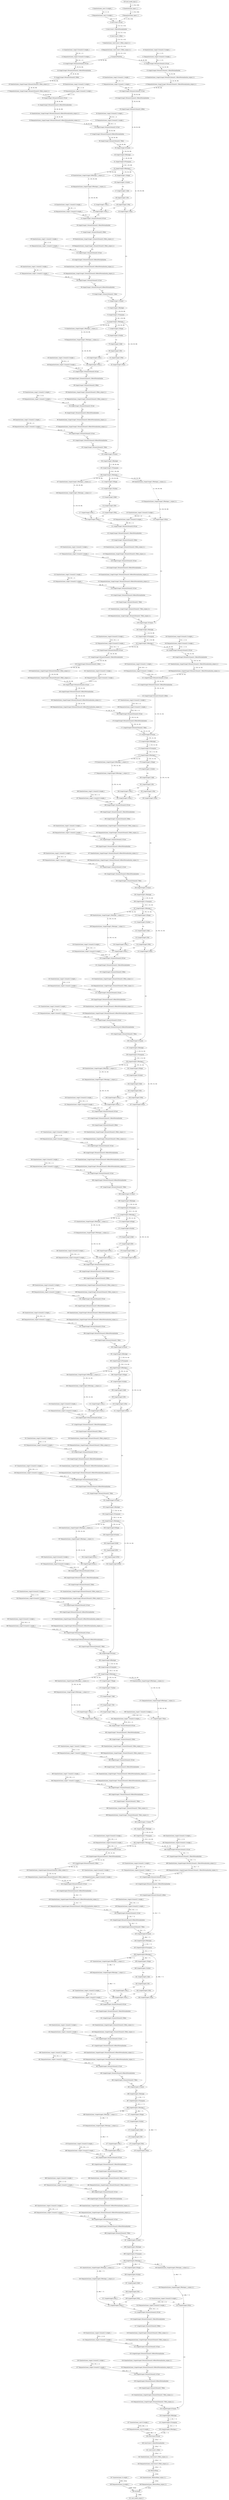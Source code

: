 strict digraph  {
"0 QuantizeLinear_input.1_1" [id=0, type=QuantizeLinear];
"1 DequantizeLinear_input.1_1" [id=1, type=DequantizeLinear];
"2 QuantizeLinear_conv1.0.weight_1" [id=2, type=QuantizeLinear];
"3 DequantizeLinear_conv1.0.weight_1" [id=3, type=DequantizeLinear];
"4 /conv1/conv1.0/Conv" [id=4, type=Conv];
"5 /conv1/conv1.1/BatchNormalization" [id=5, type=BatchNormalization];
"6 /conv1/conv1.2/Relu" [id=6, type=Relu];
"7 QuantizeLinear_/conv1/conv1.2/Relu_output_0_1" [id=7, type=QuantizeLinear];
"8 DequantizeLinear_/conv1/conv1.2/Relu_output_0_1" [id=8, type=DequantizeLinear];
"9 /maxpool/MaxPool" [id=9, type=MaxPool];
"10 QuantizeLinear_stage2.0.branch1.0.weight_1" [id=10, type=QuantizeLinear];
"11 DequantizeLinear_stage2.0.branch1.0.weight_1" [id=11, type=DequantizeLinear];
"12 /stage2/stage2.0/branch1/branch1.0/Conv" [id=12, type=Conv];
"13 /stage2/stage2.0/branch1/branch1.1/BatchNormalization" [id=13, type=BatchNormalization];
"14 QuantizeLinear_/stage2/stage2.0/branch1/branch1.1/BatchNormalization_output_0_1" [id=14, type=QuantizeLinear];
"15 DequantizeLinear_/stage2/stage2.0/branch1/branch1.1/BatchNormalization_output_0_1" [id=15, type=DequantizeLinear];
"16 QuantizeLinear_stage2.0.branch1.2.weight_1" [id=16, type=QuantizeLinear];
"17 DequantizeLinear_stage2.0.branch1.2.weight_1" [id=17, type=DequantizeLinear];
"18 /stage2/stage2.0/branch1/branch1.2/Conv" [id=18, type=Conv];
"19 /stage2/stage2.0/branch1/branch1.3/BatchNormalization" [id=19, type=BatchNormalization];
"20 /stage2/stage2.0/branch1/branch1.4/Relu" [id=20, type=Relu];
"21 QuantizeLinear_stage2.0.branch2.0.weight_1" [id=21, type=QuantizeLinear];
"22 DequantizeLinear_stage2.0.branch2.0.weight_1" [id=22, type=DequantizeLinear];
"23 /stage2/stage2.0/branch2/branch2.0/Conv" [id=23, type=Conv];
"24 /stage2/stage2.0/branch2/branch2.1/BatchNormalization" [id=24, type=BatchNormalization];
"25 /stage2/stage2.0/branch2/branch2.2/Relu" [id=25, type=Relu];
"26 QuantizeLinear_/stage2/stage2.0/branch2/branch2.2/Relu_output_0_1" [id=26, type=QuantizeLinear];
"27 DequantizeLinear_/stage2/stage2.0/branch2/branch2.2/Relu_output_0_1" [id=27, type=DequantizeLinear];
"28 QuantizeLinear_stage2.0.branch2.3.weight_1" [id=28, type=QuantizeLinear];
"29 DequantizeLinear_stage2.0.branch2.3.weight_1" [id=29, type=DequantizeLinear];
"30 /stage2/stage2.0/branch2/branch2.3/Conv" [id=30, type=Conv];
"31 /stage2/stage2.0/branch2/branch2.4/BatchNormalization" [id=31, type=BatchNormalization];
"32 QuantizeLinear_/stage2/stage2.0/branch2/branch2.4/BatchNormalization_output_0_1" [id=32, type=QuantizeLinear];
"33 DequantizeLinear_/stage2/stage2.0/branch2/branch2.4/BatchNormalization_output_0_1" [id=33, type=DequantizeLinear];
"34 QuantizeLinear_stage2.0.branch2.5.weight_1" [id=34, type=QuantizeLinear];
"35 DequantizeLinear_stage2.0.branch2.5.weight_1" [id=35, type=DequantizeLinear];
"36 /stage2/stage2.0/branch2/branch2.5/Conv" [id=36, type=Conv];
"37 /stage2/stage2.0/branch2/branch2.6/BatchNormalization" [id=37, type=BatchNormalization];
"38 /stage2/stage2.0/branch2/branch2.7/Relu" [id=38, type=Relu];
"39 /stage2/stage2.0/Concat" [id=39, type=Concat];
"40 /stage2/stage2.0/Reshape" [id=40, type=Reshape];
"41 /stage2/stage2.0/Transpose" [id=41, type=Transpose];
"42 /stage2/stage2.0/Reshape_1" [id=42, type=Reshape];
"43 QuantizeLinear_/stage2/stage2.0/Reshape_1_output_0_1" [id=43, type=QuantizeLinear];
"44 DequantizeLinear_/stage2/stage2.0/Reshape_1_output_0_1" [id=44, type=DequantizeLinear];
"45 /stage2/stage2.1/Shape" [id=45, type=Shape];
"46 /stage2/stage2.1/Gather" [id=46, type=Gather];
"47 /stage2/stage2.1/Add" [id=47, type=Add];
"48 /stage2/stage2.1/Div" [id=48, type=Div];
"49 /stage2/stage2.1/Mul" [id=49, type=Mul];
"50 /stage2/stage2.1/Slice" [id=50, type=Slice];
"51 /stage2/stage2.1/Mul_1" [id=51, type=Mul];
"52 /stage2/stage2.1/Slice_1" [id=52, type=Slice];
"53 QuantizeLinear_stage2.1.branch2.0.weight_1" [id=53, type=QuantizeLinear];
"54 DequantizeLinear_stage2.1.branch2.0.weight_1" [id=54, type=DequantizeLinear];
"55 /stage2/stage2.1/branch2/branch2.0/Conv" [id=55, type=Conv];
"56 /stage2/stage2.1/branch2/branch2.1/BatchNormalization" [id=56, type=BatchNormalization];
"57 /stage2/stage2.1/branch2/branch2.2/Relu" [id=57, type=Relu];
"58 QuantizeLinear_/stage2/stage2.1/branch2/branch2.2/Relu_output_0_1" [id=58, type=QuantizeLinear];
"59 DequantizeLinear_/stage2/stage2.1/branch2/branch2.2/Relu_output_0_1" [id=59, type=DequantizeLinear];
"60 QuantizeLinear_stage2.1.branch2.3.weight_1" [id=60, type=QuantizeLinear];
"61 DequantizeLinear_stage2.1.branch2.3.weight_1" [id=61, type=DequantizeLinear];
"62 /stage2/stage2.1/branch2/branch2.3/Conv" [id=62, type=Conv];
"63 /stage2/stage2.1/branch2/branch2.4/BatchNormalization" [id=63, type=BatchNormalization];
"64 QuantizeLinear_/stage2/stage2.1/branch2/branch2.4/BatchNormalization_output_0_1" [id=64, type=QuantizeLinear];
"65 DequantizeLinear_/stage2/stage2.1/branch2/branch2.4/BatchNormalization_output_0_1" [id=65, type=DequantizeLinear];
"66 QuantizeLinear_stage2.1.branch2.5.weight_1" [id=66, type=QuantizeLinear];
"67 DequantizeLinear_stage2.1.branch2.5.weight_1" [id=67, type=DequantizeLinear];
"68 /stage2/stage2.1/branch2/branch2.5/Conv" [id=68, type=Conv];
"69 /stage2/stage2.1/branch2/branch2.6/BatchNormalization" [id=69, type=BatchNormalization];
"70 /stage2/stage2.1/branch2/branch2.7/Relu" [id=70, type=Relu];
"71 /stage2/stage2.1/Concat" [id=71, type=Concat];
"72 /stage2/stage2.1/Reshape" [id=72, type=Reshape];
"73 /stage2/stage2.1/Transpose" [id=73, type=Transpose];
"74 /stage2/stage2.1/Reshape_1" [id=74, type=Reshape];
"75 QuantizeLinear_/stage2/stage2.1/Reshape_1_output_0_1" [id=75, type=QuantizeLinear];
"76 DequantizeLinear_/stage2/stage2.1/Reshape_1_output_0_1" [id=76, type=DequantizeLinear];
"77 /stage2/stage2.2/Shape" [id=77, type=Shape];
"78 /stage2/stage2.2/Gather" [id=78, type=Gather];
"79 /stage2/stage2.2/Add" [id=79, type=Add];
"80 /stage2/stage2.2/Div" [id=80, type=Div];
"81 /stage2/stage2.2/Mul" [id=81, type=Mul];
"82 /stage2/stage2.2/Slice" [id=82, type=Slice];
"83 /stage2/stage2.2/Mul_1" [id=83, type=Mul];
"84 /stage2/stage2.2/Slice_1" [id=84, type=Slice];
"85 QuantizeLinear_stage2.2.branch2.0.weight_1" [id=85, type=QuantizeLinear];
"86 DequantizeLinear_stage2.2.branch2.0.weight_1" [id=86, type=DequantizeLinear];
"87 /stage2/stage2.2/branch2/branch2.0/Conv" [id=87, type=Conv];
"88 /stage2/stage2.2/branch2/branch2.1/BatchNormalization" [id=88, type=BatchNormalization];
"89 /stage2/stage2.2/branch2/branch2.2/Relu" [id=89, type=Relu];
"90 QuantizeLinear_/stage2/stage2.2/branch2/branch2.2/Relu_output_0_1" [id=90, type=QuantizeLinear];
"91 DequantizeLinear_/stage2/stage2.2/branch2/branch2.2/Relu_output_0_1" [id=91, type=DequantizeLinear];
"92 QuantizeLinear_stage2.2.branch2.3.weight_1" [id=92, type=QuantizeLinear];
"93 DequantizeLinear_stage2.2.branch2.3.weight_1" [id=93, type=DequantizeLinear];
"94 /stage2/stage2.2/branch2/branch2.3/Conv" [id=94, type=Conv];
"95 /stage2/stage2.2/branch2/branch2.4/BatchNormalization" [id=95, type=BatchNormalization];
"96 QuantizeLinear_/stage2/stage2.2/branch2/branch2.4/BatchNormalization_output_0_1" [id=96, type=QuantizeLinear];
"97 DequantizeLinear_/stage2/stage2.2/branch2/branch2.4/BatchNormalization_output_0_1" [id=97, type=DequantizeLinear];
"98 QuantizeLinear_stage2.2.branch2.5.weight_1" [id=98, type=QuantizeLinear];
"99 DequantizeLinear_stage2.2.branch2.5.weight_1" [id=99, type=DequantizeLinear];
"100 /stage2/stage2.2/branch2/branch2.5/Conv" [id=100, type=Conv];
"101 /stage2/stage2.2/branch2/branch2.6/BatchNormalization" [id=101, type=BatchNormalization];
"102 /stage2/stage2.2/branch2/branch2.7/Relu" [id=102, type=Relu];
"103 /stage2/stage2.2/Concat" [id=103, type=Concat];
"104 /stage2/stage2.2/Reshape" [id=104, type=Reshape];
"105 /stage2/stage2.2/Transpose" [id=105, type=Transpose];
"106 /stage2/stage2.2/Reshape_1" [id=106, type=Reshape];
"107 QuantizeLinear_/stage2/stage2.2/Reshape_1_output_0_2" [id=107, type=QuantizeLinear];
"108 DequantizeLinear_/stage2/stage2.2/Reshape_1_output_0_2" [id=108, type=DequantizeLinear];
"109 QuantizeLinear_/stage2/stage2.2/Reshape_1_output_0_1" [id=109, type=QuantizeLinear];
"110 DequantizeLinear_/stage2/stage2.2/Reshape_1_output_0_1" [id=110, type=DequantizeLinear];
"111 /stage2/stage2.3/Shape" [id=111, type=Shape];
"112 /stage2/stage2.3/Gather" [id=112, type=Gather];
"113 /stage2/stage2.3/Add" [id=113, type=Add];
"114 /stage2/stage2.3/Div" [id=114, type=Div];
"115 /stage2/stage2.3/Mul" [id=115, type=Mul];
"116 /stage2/stage2.3/Slice" [id=116, type=Slice];
"117 /stage2/stage2.3/Mul_1" [id=117, type=Mul];
"118 /stage2/stage2.3/Slice_1" [id=118, type=Slice];
"119 QuantizeLinear_stage2.3.branch2.0.weight_1" [id=119, type=QuantizeLinear];
"120 DequantizeLinear_stage2.3.branch2.0.weight_1" [id=120, type=DequantizeLinear];
"121 /stage2/stage2.3/branch2/branch2.0/Conv" [id=121, type=Conv];
"122 /stage2/stage2.3/branch2/branch2.1/BatchNormalization" [id=122, type=BatchNormalization];
"123 /stage2/stage2.3/branch2/branch2.2/Relu" [id=123, type=Relu];
"124 QuantizeLinear_/stage2/stage2.3/branch2/branch2.2/Relu_output_0_1" [id=124, type=QuantizeLinear];
"125 DequantizeLinear_/stage2/stage2.3/branch2/branch2.2/Relu_output_0_1" [id=125, type=DequantizeLinear];
"126 QuantizeLinear_stage2.3.branch2.3.weight_1" [id=126, type=QuantizeLinear];
"127 DequantizeLinear_stage2.3.branch2.3.weight_1" [id=127, type=DequantizeLinear];
"128 /stage2/stage2.3/branch2/branch2.3/Conv" [id=128, type=Conv];
"129 /stage2/stage2.3/branch2/branch2.4/BatchNormalization" [id=129, type=BatchNormalization];
"130 QuantizeLinear_/stage2/stage2.3/branch2/branch2.4/BatchNormalization_output_0_1" [id=130, type=QuantizeLinear];
"131 DequantizeLinear_/stage2/stage2.3/branch2/branch2.4/BatchNormalization_output_0_1" [id=131, type=DequantizeLinear];
"132 QuantizeLinear_stage2.3.branch2.5.weight_1" [id=132, type=QuantizeLinear];
"133 DequantizeLinear_stage2.3.branch2.5.weight_1" [id=133, type=DequantizeLinear];
"134 /stage2/stage2.3/branch2/branch2.5/Conv" [id=134, type=Conv];
"135 /stage2/stage2.3/branch2/branch2.6/BatchNormalization" [id=135, type=BatchNormalization];
"136 /stage2/stage2.3/branch2/branch2.7/Relu" [id=136, type=Relu];
"137 QuantizeLinear_/stage2/stage2.3/branch2/branch2.7/Relu_output_0_1" [id=137, type=QuantizeLinear];
"138 DequantizeLinear_/stage2/stage2.3/branch2/branch2.7/Relu_output_0_1" [id=138, type=DequantizeLinear];
"139 /stage2/stage2.3/Concat" [id=139, type=Concat];
"140 /stage2/stage2.3/Reshape" [id=140, type=Reshape];
"141 /stage2/stage2.3/Transpose" [id=141, type=Transpose];
"142 /stage2/stage2.3/Reshape_1" [id=142, type=Reshape];
"143 QuantizeLinear_stage3.0.branch1.0.weight_1" [id=143, type=QuantizeLinear];
"144 DequantizeLinear_stage3.0.branch1.0.weight_1" [id=144, type=DequantizeLinear];
"145 /stage3/stage3.0/branch1/branch1.0/Conv" [id=145, type=Conv];
"146 /stage3/stage3.0/branch1/branch1.1/BatchNormalization" [id=146, type=BatchNormalization];
"147 QuantizeLinear_/stage3/stage3.0/branch1/branch1.1/BatchNormalization_output_0_1" [id=147, type=QuantizeLinear];
"148 DequantizeLinear_/stage3/stage3.0/branch1/branch1.1/BatchNormalization_output_0_1" [id=148, type=DequantizeLinear];
"149 QuantizeLinear_stage3.0.branch1.2.weight_1" [id=149, type=QuantizeLinear];
"150 DequantizeLinear_stage3.0.branch1.2.weight_1" [id=150, type=DequantizeLinear];
"151 /stage3/stage3.0/branch1/branch1.2/Conv" [id=151, type=Conv];
"152 /stage3/stage3.0/branch1/branch1.3/BatchNormalization" [id=152, type=BatchNormalization];
"153 /stage3/stage3.0/branch1/branch1.4/Relu" [id=153, type=Relu];
"154 QuantizeLinear_stage3.0.branch2.0.weight_1" [id=154, type=QuantizeLinear];
"155 DequantizeLinear_stage3.0.branch2.0.weight_1" [id=155, type=DequantizeLinear];
"156 /stage3/stage3.0/branch2/branch2.0/Conv" [id=156, type=Conv];
"157 /stage3/stage3.0/branch2/branch2.1/BatchNormalization" [id=157, type=BatchNormalization];
"158 /stage3/stage3.0/branch2/branch2.2/Relu" [id=158, type=Relu];
"159 QuantizeLinear_/stage3/stage3.0/branch2/branch2.2/Relu_output_0_1" [id=159, type=QuantizeLinear];
"160 DequantizeLinear_/stage3/stage3.0/branch2/branch2.2/Relu_output_0_1" [id=160, type=DequantizeLinear];
"161 QuantizeLinear_stage3.0.branch2.3.weight_1" [id=161, type=QuantizeLinear];
"162 DequantizeLinear_stage3.0.branch2.3.weight_1" [id=162, type=DequantizeLinear];
"163 /stage3/stage3.0/branch2/branch2.3/Conv" [id=163, type=Conv];
"164 /stage3/stage3.0/branch2/branch2.4/BatchNormalization" [id=164, type=BatchNormalization];
"165 QuantizeLinear_/stage3/stage3.0/branch2/branch2.4/BatchNormalization_output_0_1" [id=165, type=QuantizeLinear];
"166 DequantizeLinear_/stage3/stage3.0/branch2/branch2.4/BatchNormalization_output_0_1" [id=166, type=DequantizeLinear];
"167 QuantizeLinear_stage3.0.branch2.5.weight_1" [id=167, type=QuantizeLinear];
"168 DequantizeLinear_stage3.0.branch2.5.weight_1" [id=168, type=DequantizeLinear];
"169 /stage3/stage3.0/branch2/branch2.5/Conv" [id=169, type=Conv];
"170 /stage3/stage3.0/branch2/branch2.6/BatchNormalization" [id=170, type=BatchNormalization];
"171 /stage3/stage3.0/branch2/branch2.7/Relu" [id=171, type=Relu];
"172 /stage3/stage3.0/Concat" [id=172, type=Concat];
"173 /stage3/stage3.0/Reshape" [id=173, type=Reshape];
"174 /stage3/stage3.0/Transpose" [id=174, type=Transpose];
"175 /stage3/stage3.0/Reshape_1" [id=175, type=Reshape];
"176 QuantizeLinear_/stage3/stage3.0/Reshape_1_output_0_1" [id=176, type=QuantizeLinear];
"177 DequantizeLinear_/stage3/stage3.0/Reshape_1_output_0_1" [id=177, type=DequantizeLinear];
"178 /stage3/stage3.1/Shape" [id=178, type=Shape];
"179 /stage3/stage3.1/Gather" [id=179, type=Gather];
"180 /stage3/stage3.1/Add" [id=180, type=Add];
"181 /stage3/stage3.1/Div" [id=181, type=Div];
"182 /stage3/stage3.1/Mul" [id=182, type=Mul];
"183 /stage3/stage3.1/Slice" [id=183, type=Slice];
"184 /stage3/stage3.1/Mul_1" [id=184, type=Mul];
"185 /stage3/stage3.1/Slice_1" [id=185, type=Slice];
"186 QuantizeLinear_stage3.1.branch2.0.weight_1" [id=186, type=QuantizeLinear];
"187 DequantizeLinear_stage3.1.branch2.0.weight_1" [id=187, type=DequantizeLinear];
"188 /stage3/stage3.1/branch2/branch2.0/Conv" [id=188, type=Conv];
"189 /stage3/stage3.1/branch2/branch2.1/BatchNormalization" [id=189, type=BatchNormalization];
"190 /stage3/stage3.1/branch2/branch2.2/Relu" [id=190, type=Relu];
"191 QuantizeLinear_/stage3/stage3.1/branch2/branch2.2/Relu_output_0_1" [id=191, type=QuantizeLinear];
"192 DequantizeLinear_/stage3/stage3.1/branch2/branch2.2/Relu_output_0_1" [id=192, type=DequantizeLinear];
"193 QuantizeLinear_stage3.1.branch2.3.weight_1" [id=193, type=QuantizeLinear];
"194 DequantizeLinear_stage3.1.branch2.3.weight_1" [id=194, type=DequantizeLinear];
"195 /stage3/stage3.1/branch2/branch2.3/Conv" [id=195, type=Conv];
"196 /stage3/stage3.1/branch2/branch2.4/BatchNormalization" [id=196, type=BatchNormalization];
"197 QuantizeLinear_/stage3/stage3.1/branch2/branch2.4/BatchNormalization_output_0_1" [id=197, type=QuantizeLinear];
"198 DequantizeLinear_/stage3/stage3.1/branch2/branch2.4/BatchNormalization_output_0_1" [id=198, type=DequantizeLinear];
"199 QuantizeLinear_stage3.1.branch2.5.weight_1" [id=199, type=QuantizeLinear];
"200 DequantizeLinear_stage3.1.branch2.5.weight_1" [id=200, type=DequantizeLinear];
"201 /stage3/stage3.1/branch2/branch2.5/Conv" [id=201, type=Conv];
"202 /stage3/stage3.1/branch2/branch2.6/BatchNormalization" [id=202, type=BatchNormalization];
"203 /stage3/stage3.1/branch2/branch2.7/Relu" [id=203, type=Relu];
"204 /stage3/stage3.1/Concat" [id=204, type=Concat];
"205 /stage3/stage3.1/Reshape" [id=205, type=Reshape];
"206 /stage3/stage3.1/Transpose" [id=206, type=Transpose];
"207 /stage3/stage3.1/Reshape_1" [id=207, type=Reshape];
"208 QuantizeLinear_/stage3/stage3.1/Reshape_1_output_0_1" [id=208, type=QuantizeLinear];
"209 DequantizeLinear_/stage3/stage3.1/Reshape_1_output_0_1" [id=209, type=DequantizeLinear];
"210 /stage3/stage3.2/Shape" [id=210, type=Shape];
"211 /stage3/stage3.2/Gather" [id=211, type=Gather];
"212 /stage3/stage3.2/Add" [id=212, type=Add];
"213 /stage3/stage3.2/Div" [id=213, type=Div];
"214 /stage3/stage3.2/Mul" [id=214, type=Mul];
"215 /stage3/stage3.2/Slice" [id=215, type=Slice];
"216 /stage3/stage3.2/Mul_1" [id=216, type=Mul];
"217 /stage3/stage3.2/Slice_1" [id=217, type=Slice];
"218 QuantizeLinear_stage3.2.branch2.0.weight_1" [id=218, type=QuantizeLinear];
"219 DequantizeLinear_stage3.2.branch2.0.weight_1" [id=219, type=DequantizeLinear];
"220 /stage3/stage3.2/branch2/branch2.0/Conv" [id=220, type=Conv];
"221 /stage3/stage3.2/branch2/branch2.1/BatchNormalization" [id=221, type=BatchNormalization];
"222 /stage3/stage3.2/branch2/branch2.2/Relu" [id=222, type=Relu];
"223 QuantizeLinear_/stage3/stage3.2/branch2/branch2.2/Relu_output_0_1" [id=223, type=QuantizeLinear];
"224 DequantizeLinear_/stage3/stage3.2/branch2/branch2.2/Relu_output_0_1" [id=224, type=DequantizeLinear];
"225 QuantizeLinear_stage3.2.branch2.3.weight_1" [id=225, type=QuantizeLinear];
"226 DequantizeLinear_stage3.2.branch2.3.weight_1" [id=226, type=DequantizeLinear];
"227 /stage3/stage3.2/branch2/branch2.3/Conv" [id=227, type=Conv];
"228 /stage3/stage3.2/branch2/branch2.4/BatchNormalization" [id=228, type=BatchNormalization];
"229 QuantizeLinear_/stage3/stage3.2/branch2/branch2.4/BatchNormalization_output_0_1" [id=229, type=QuantizeLinear];
"230 DequantizeLinear_/stage3/stage3.2/branch2/branch2.4/BatchNormalization_output_0_1" [id=230, type=DequantizeLinear];
"231 QuantizeLinear_stage3.2.branch2.5.weight_1" [id=231, type=QuantizeLinear];
"232 DequantizeLinear_stage3.2.branch2.5.weight_1" [id=232, type=DequantizeLinear];
"233 /stage3/stage3.2/branch2/branch2.5/Conv" [id=233, type=Conv];
"234 /stage3/stage3.2/branch2/branch2.6/BatchNormalization" [id=234, type=BatchNormalization];
"235 /stage3/stage3.2/branch2/branch2.7/Relu" [id=235, type=Relu];
"236 /stage3/stage3.2/Concat" [id=236, type=Concat];
"237 /stage3/stage3.2/Reshape" [id=237, type=Reshape];
"238 /stage3/stage3.2/Transpose" [id=238, type=Transpose];
"239 /stage3/stage3.2/Reshape_1" [id=239, type=Reshape];
"240 QuantizeLinear_/stage3/stage3.2/Reshape_1_output_0_1" [id=240, type=QuantizeLinear];
"241 DequantizeLinear_/stage3/stage3.2/Reshape_1_output_0_1" [id=241, type=DequantizeLinear];
"242 /stage3/stage3.3/Shape" [id=242, type=Shape];
"243 /stage3/stage3.3/Gather" [id=243, type=Gather];
"244 /stage3/stage3.3/Add" [id=244, type=Add];
"245 /stage3/stage3.3/Div" [id=245, type=Div];
"246 /stage3/stage3.3/Mul" [id=246, type=Mul];
"247 /stage3/stage3.3/Slice" [id=247, type=Slice];
"248 /stage3/stage3.3/Mul_1" [id=248, type=Mul];
"249 /stage3/stage3.3/Slice_1" [id=249, type=Slice];
"250 QuantizeLinear_stage3.3.branch2.0.weight_1" [id=250, type=QuantizeLinear];
"251 DequantizeLinear_stage3.3.branch2.0.weight_1" [id=251, type=DequantizeLinear];
"252 /stage3/stage3.3/branch2/branch2.0/Conv" [id=252, type=Conv];
"253 /stage3/stage3.3/branch2/branch2.1/BatchNormalization" [id=253, type=BatchNormalization];
"254 /stage3/stage3.3/branch2/branch2.2/Relu" [id=254, type=Relu];
"255 QuantizeLinear_/stage3/stage3.3/branch2/branch2.2/Relu_output_0_1" [id=255, type=QuantizeLinear];
"256 DequantizeLinear_/stage3/stage3.3/branch2/branch2.2/Relu_output_0_1" [id=256, type=DequantizeLinear];
"257 QuantizeLinear_stage3.3.branch2.3.weight_1" [id=257, type=QuantizeLinear];
"258 DequantizeLinear_stage3.3.branch2.3.weight_1" [id=258, type=DequantizeLinear];
"259 /stage3/stage3.3/branch2/branch2.3/Conv" [id=259, type=Conv];
"260 /stage3/stage3.3/branch2/branch2.4/BatchNormalization" [id=260, type=BatchNormalization];
"261 QuantizeLinear_/stage3/stage3.3/branch2/branch2.4/BatchNormalization_output_0_1" [id=261, type=QuantizeLinear];
"262 DequantizeLinear_/stage3/stage3.3/branch2/branch2.4/BatchNormalization_output_0_1" [id=262, type=DequantizeLinear];
"263 QuantizeLinear_stage3.3.branch2.5.weight_1" [id=263, type=QuantizeLinear];
"264 DequantizeLinear_stage3.3.branch2.5.weight_1" [id=264, type=DequantizeLinear];
"265 /stage3/stage3.3/branch2/branch2.5/Conv" [id=265, type=Conv];
"266 /stage3/stage3.3/branch2/branch2.6/BatchNormalization" [id=266, type=BatchNormalization];
"267 /stage3/stage3.3/branch2/branch2.7/Relu" [id=267, type=Relu];
"268 /stage3/stage3.3/Concat" [id=268, type=Concat];
"269 /stage3/stage3.3/Reshape" [id=269, type=Reshape];
"270 /stage3/stage3.3/Transpose" [id=270, type=Transpose];
"271 /stage3/stage3.3/Reshape_1" [id=271, type=Reshape];
"272 QuantizeLinear_/stage3/stage3.3/Reshape_1_output_0_1" [id=272, type=QuantizeLinear];
"273 DequantizeLinear_/stage3/stage3.3/Reshape_1_output_0_1" [id=273, type=DequantizeLinear];
"274 /stage3/stage3.4/Shape" [id=274, type=Shape];
"275 /stage3/stage3.4/Gather" [id=275, type=Gather];
"276 /stage3/stage3.4/Add" [id=276, type=Add];
"277 /stage3/stage3.4/Div" [id=277, type=Div];
"278 /stage3/stage3.4/Mul" [id=278, type=Mul];
"279 /stage3/stage3.4/Slice" [id=279, type=Slice];
"280 /stage3/stage3.4/Mul_1" [id=280, type=Mul];
"281 /stage3/stage3.4/Slice_1" [id=281, type=Slice];
"282 QuantizeLinear_stage3.4.branch2.0.weight_1" [id=282, type=QuantizeLinear];
"283 DequantizeLinear_stage3.4.branch2.0.weight_1" [id=283, type=DequantizeLinear];
"284 /stage3/stage3.4/branch2/branch2.0/Conv" [id=284, type=Conv];
"285 /stage3/stage3.4/branch2/branch2.1/BatchNormalization" [id=285, type=BatchNormalization];
"286 /stage3/stage3.4/branch2/branch2.2/Relu" [id=286, type=Relu];
"287 QuantizeLinear_/stage3/stage3.4/branch2/branch2.2/Relu_output_0_1" [id=287, type=QuantizeLinear];
"288 DequantizeLinear_/stage3/stage3.4/branch2/branch2.2/Relu_output_0_1" [id=288, type=DequantizeLinear];
"289 QuantizeLinear_stage3.4.branch2.3.weight_1" [id=289, type=QuantizeLinear];
"290 DequantizeLinear_stage3.4.branch2.3.weight_1" [id=290, type=DequantizeLinear];
"291 /stage3/stage3.4/branch2/branch2.3/Conv" [id=291, type=Conv];
"292 /stage3/stage3.4/branch2/branch2.4/BatchNormalization" [id=292, type=BatchNormalization];
"293 QuantizeLinear_/stage3/stage3.4/branch2/branch2.4/BatchNormalization_output_0_1" [id=293, type=QuantizeLinear];
"294 DequantizeLinear_/stage3/stage3.4/branch2/branch2.4/BatchNormalization_output_0_1" [id=294, type=DequantizeLinear];
"295 QuantizeLinear_stage3.4.branch2.5.weight_1" [id=295, type=QuantizeLinear];
"296 DequantizeLinear_stage3.4.branch2.5.weight_1" [id=296, type=DequantizeLinear];
"297 /stage3/stage3.4/branch2/branch2.5/Conv" [id=297, type=Conv];
"298 /stage3/stage3.4/branch2/branch2.6/BatchNormalization" [id=298, type=BatchNormalization];
"299 /stage3/stage3.4/branch2/branch2.7/Relu" [id=299, type=Relu];
"300 /stage3/stage3.4/Concat" [id=300, type=Concat];
"301 /stage3/stage3.4/Reshape" [id=301, type=Reshape];
"302 /stage3/stage3.4/Transpose" [id=302, type=Transpose];
"303 /stage3/stage3.4/Reshape_1" [id=303, type=Reshape];
"304 QuantizeLinear_/stage3/stage3.4/Reshape_1_output_0_1" [id=304, type=QuantizeLinear];
"305 DequantizeLinear_/stage3/stage3.4/Reshape_1_output_0_1" [id=305, type=DequantizeLinear];
"306 /stage3/stage3.5/Shape" [id=306, type=Shape];
"307 /stage3/stage3.5/Gather" [id=307, type=Gather];
"308 /stage3/stage3.5/Add" [id=308, type=Add];
"309 /stage3/stage3.5/Div" [id=309, type=Div];
"310 /stage3/stage3.5/Mul" [id=310, type=Mul];
"311 /stage3/stage3.5/Slice" [id=311, type=Slice];
"312 /stage3/stage3.5/Mul_1" [id=312, type=Mul];
"313 /stage3/stage3.5/Slice_1" [id=313, type=Slice];
"314 QuantizeLinear_stage3.5.branch2.0.weight_1" [id=314, type=QuantizeLinear];
"315 DequantizeLinear_stage3.5.branch2.0.weight_1" [id=315, type=DequantizeLinear];
"316 /stage3/stage3.5/branch2/branch2.0/Conv" [id=316, type=Conv];
"317 /stage3/stage3.5/branch2/branch2.1/BatchNormalization" [id=317, type=BatchNormalization];
"318 /stage3/stage3.5/branch2/branch2.2/Relu" [id=318, type=Relu];
"319 QuantizeLinear_/stage3/stage3.5/branch2/branch2.2/Relu_output_0_1" [id=319, type=QuantizeLinear];
"320 DequantizeLinear_/stage3/stage3.5/branch2/branch2.2/Relu_output_0_1" [id=320, type=DequantizeLinear];
"321 QuantizeLinear_stage3.5.branch2.3.weight_1" [id=321, type=QuantizeLinear];
"322 DequantizeLinear_stage3.5.branch2.3.weight_1" [id=322, type=DequantizeLinear];
"323 /stage3/stage3.5/branch2/branch2.3/Conv" [id=323, type=Conv];
"324 /stage3/stage3.5/branch2/branch2.4/BatchNormalization" [id=324, type=BatchNormalization];
"325 QuantizeLinear_/stage3/stage3.5/branch2/branch2.4/BatchNormalization_output_0_1" [id=325, type=QuantizeLinear];
"326 DequantizeLinear_/stage3/stage3.5/branch2/branch2.4/BatchNormalization_output_0_1" [id=326, type=DequantizeLinear];
"327 QuantizeLinear_stage3.5.branch2.5.weight_1" [id=327, type=QuantizeLinear];
"328 DequantizeLinear_stage3.5.branch2.5.weight_1" [id=328, type=DequantizeLinear];
"329 /stage3/stage3.5/branch2/branch2.5/Conv" [id=329, type=Conv];
"330 /stage3/stage3.5/branch2/branch2.6/BatchNormalization" [id=330, type=BatchNormalization];
"331 /stage3/stage3.5/branch2/branch2.7/Relu" [id=331, type=Relu];
"332 /stage3/stage3.5/Concat" [id=332, type=Concat];
"333 /stage3/stage3.5/Reshape" [id=333, type=Reshape];
"334 /stage3/stage3.5/Transpose" [id=334, type=Transpose];
"335 /stage3/stage3.5/Reshape_1" [id=335, type=Reshape];
"336 QuantizeLinear_/stage3/stage3.5/Reshape_1_output_0_1" [id=336, type=QuantizeLinear];
"337 DequantizeLinear_/stage3/stage3.5/Reshape_1_output_0_1" [id=337, type=DequantizeLinear];
"338 /stage3/stage3.6/Shape" [id=338, type=Shape];
"339 /stage3/stage3.6/Gather" [id=339, type=Gather];
"340 /stage3/stage3.6/Add" [id=340, type=Add];
"341 /stage3/stage3.6/Div" [id=341, type=Div];
"342 /stage3/stage3.6/Mul" [id=342, type=Mul];
"343 /stage3/stage3.6/Slice" [id=343, type=Slice];
"344 /stage3/stage3.6/Mul_1" [id=344, type=Mul];
"345 /stage3/stage3.6/Slice_1" [id=345, type=Slice];
"346 QuantizeLinear_stage3.6.branch2.0.weight_1" [id=346, type=QuantizeLinear];
"347 DequantizeLinear_stage3.6.branch2.0.weight_1" [id=347, type=DequantizeLinear];
"348 /stage3/stage3.6/branch2/branch2.0/Conv" [id=348, type=Conv];
"349 /stage3/stage3.6/branch2/branch2.1/BatchNormalization" [id=349, type=BatchNormalization];
"350 /stage3/stage3.6/branch2/branch2.2/Relu" [id=350, type=Relu];
"351 QuantizeLinear_/stage3/stage3.6/branch2/branch2.2/Relu_output_0_1" [id=351, type=QuantizeLinear];
"352 DequantizeLinear_/stage3/stage3.6/branch2/branch2.2/Relu_output_0_1" [id=352, type=DequantizeLinear];
"353 QuantizeLinear_stage3.6.branch2.3.weight_1" [id=353, type=QuantizeLinear];
"354 DequantizeLinear_stage3.6.branch2.3.weight_1" [id=354, type=DequantizeLinear];
"355 /stage3/stage3.6/branch2/branch2.3/Conv" [id=355, type=Conv];
"356 /stage3/stage3.6/branch2/branch2.4/BatchNormalization" [id=356, type=BatchNormalization];
"357 QuantizeLinear_/stage3/stage3.6/branch2/branch2.4/BatchNormalization_output_0_1" [id=357, type=QuantizeLinear];
"358 DequantizeLinear_/stage3/stage3.6/branch2/branch2.4/BatchNormalization_output_0_1" [id=358, type=DequantizeLinear];
"359 QuantizeLinear_stage3.6.branch2.5.weight_1" [id=359, type=QuantizeLinear];
"360 DequantizeLinear_stage3.6.branch2.5.weight_1" [id=360, type=DequantizeLinear];
"361 /stage3/stage3.6/branch2/branch2.5/Conv" [id=361, type=Conv];
"362 /stage3/stage3.6/branch2/branch2.6/BatchNormalization" [id=362, type=BatchNormalization];
"363 /stage3/stage3.6/branch2/branch2.7/Relu" [id=363, type=Relu];
"364 /stage3/stage3.6/Concat" [id=364, type=Concat];
"365 /stage3/stage3.6/Reshape" [id=365, type=Reshape];
"366 /stage3/stage3.6/Transpose" [id=366, type=Transpose];
"367 /stage3/stage3.6/Reshape_1" [id=367, type=Reshape];
"368 QuantizeLinear_/stage3/stage3.6/Reshape_1_output_0_2" [id=368, type=QuantizeLinear];
"369 DequantizeLinear_/stage3/stage3.6/Reshape_1_output_0_2" [id=369, type=DequantizeLinear];
"370 QuantizeLinear_/stage3/stage3.6/Reshape_1_output_0_1" [id=370, type=QuantizeLinear];
"371 DequantizeLinear_/stage3/stage3.6/Reshape_1_output_0_1" [id=371, type=DequantizeLinear];
"372 /stage3/stage3.7/Shape" [id=372, type=Shape];
"373 /stage3/stage3.7/Gather" [id=373, type=Gather];
"374 /stage3/stage3.7/Add" [id=374, type=Add];
"375 /stage3/stage3.7/Div" [id=375, type=Div];
"376 /stage3/stage3.7/Mul" [id=376, type=Mul];
"377 /stage3/stage3.7/Slice" [id=377, type=Slice];
"378 /stage3/stage3.7/Mul_1" [id=378, type=Mul];
"379 /stage3/stage3.7/Slice_1" [id=379, type=Slice];
"380 QuantizeLinear_stage3.7.branch2.0.weight_1" [id=380, type=QuantizeLinear];
"381 DequantizeLinear_stage3.7.branch2.0.weight_1" [id=381, type=DequantizeLinear];
"382 /stage3/stage3.7/branch2/branch2.0/Conv" [id=382, type=Conv];
"383 /stage3/stage3.7/branch2/branch2.1/BatchNormalization" [id=383, type=BatchNormalization];
"384 /stage3/stage3.7/branch2/branch2.2/Relu" [id=384, type=Relu];
"385 QuantizeLinear_/stage3/stage3.7/branch2/branch2.2/Relu_output_0_1" [id=385, type=QuantizeLinear];
"386 DequantizeLinear_/stage3/stage3.7/branch2/branch2.2/Relu_output_0_1" [id=386, type=DequantizeLinear];
"387 QuantizeLinear_stage3.7.branch2.3.weight_1" [id=387, type=QuantizeLinear];
"388 DequantizeLinear_stage3.7.branch2.3.weight_1" [id=388, type=DequantizeLinear];
"389 /stage3/stage3.7/branch2/branch2.3/Conv" [id=389, type=Conv];
"390 /stage3/stage3.7/branch2/branch2.4/BatchNormalization" [id=390, type=BatchNormalization];
"391 QuantizeLinear_/stage3/stage3.7/branch2/branch2.4/BatchNormalization_output_0_1" [id=391, type=QuantizeLinear];
"392 DequantizeLinear_/stage3/stage3.7/branch2/branch2.4/BatchNormalization_output_0_1" [id=392, type=DequantizeLinear];
"393 QuantizeLinear_stage3.7.branch2.5.weight_1" [id=393, type=QuantizeLinear];
"394 DequantizeLinear_stage3.7.branch2.5.weight_1" [id=394, type=DequantizeLinear];
"395 /stage3/stage3.7/branch2/branch2.5/Conv" [id=395, type=Conv];
"396 /stage3/stage3.7/branch2/branch2.6/BatchNormalization" [id=396, type=BatchNormalization];
"397 /stage3/stage3.7/branch2/branch2.7/Relu" [id=397, type=Relu];
"398 QuantizeLinear_/stage3/stage3.7/branch2/branch2.7/Relu_output_0_1" [id=398, type=QuantizeLinear];
"399 DequantizeLinear_/stage3/stage3.7/branch2/branch2.7/Relu_output_0_1" [id=399, type=DequantizeLinear];
"400 /stage3/stage3.7/Concat" [id=400, type=Concat];
"401 /stage3/stage3.7/Reshape" [id=401, type=Reshape];
"402 /stage3/stage3.7/Transpose" [id=402, type=Transpose];
"403 /stage3/stage3.7/Reshape_1" [id=403, type=Reshape];
"404 QuantizeLinear_stage4.0.branch1.0.weight_1" [id=404, type=QuantizeLinear];
"405 DequantizeLinear_stage4.0.branch1.0.weight_1" [id=405, type=DequantizeLinear];
"406 /stage4/stage4.0/branch1/branch1.0/Conv" [id=406, type=Conv];
"407 /stage4/stage4.0/branch1/branch1.1/BatchNormalization" [id=407, type=BatchNormalization];
"408 QuantizeLinear_/stage4/stage4.0/branch1/branch1.1/BatchNormalization_output_0_1" [id=408, type=QuantizeLinear];
"409 DequantizeLinear_/stage4/stage4.0/branch1/branch1.1/BatchNormalization_output_0_1" [id=409, type=DequantizeLinear];
"410 QuantizeLinear_stage4.0.branch1.2.weight_1" [id=410, type=QuantizeLinear];
"411 DequantizeLinear_stage4.0.branch1.2.weight_1" [id=411, type=DequantizeLinear];
"412 /stage4/stage4.0/branch1/branch1.2/Conv" [id=412, type=Conv];
"413 /stage4/stage4.0/branch1/branch1.3/BatchNormalization" [id=413, type=BatchNormalization];
"414 /stage4/stage4.0/branch1/branch1.4/Relu" [id=414, type=Relu];
"415 QuantizeLinear_stage4.0.branch2.0.weight_1" [id=415, type=QuantizeLinear];
"416 DequantizeLinear_stage4.0.branch2.0.weight_1" [id=416, type=DequantizeLinear];
"417 /stage4/stage4.0/branch2/branch2.0/Conv" [id=417, type=Conv];
"418 /stage4/stage4.0/branch2/branch2.1/BatchNormalization" [id=418, type=BatchNormalization];
"419 /stage4/stage4.0/branch2/branch2.2/Relu" [id=419, type=Relu];
"420 QuantizeLinear_/stage4/stage4.0/branch2/branch2.2/Relu_output_0_1" [id=420, type=QuantizeLinear];
"421 DequantizeLinear_/stage4/stage4.0/branch2/branch2.2/Relu_output_0_1" [id=421, type=DequantizeLinear];
"422 QuantizeLinear_stage4.0.branch2.3.weight_1" [id=422, type=QuantizeLinear];
"423 DequantizeLinear_stage4.0.branch2.3.weight_1" [id=423, type=DequantizeLinear];
"424 /stage4/stage4.0/branch2/branch2.3/Conv" [id=424, type=Conv];
"425 /stage4/stage4.0/branch2/branch2.4/BatchNormalization" [id=425, type=BatchNormalization];
"426 QuantizeLinear_/stage4/stage4.0/branch2/branch2.4/BatchNormalization_output_0_1" [id=426, type=QuantizeLinear];
"427 DequantizeLinear_/stage4/stage4.0/branch2/branch2.4/BatchNormalization_output_0_1" [id=427, type=DequantizeLinear];
"428 QuantizeLinear_stage4.0.branch2.5.weight_1" [id=428, type=QuantizeLinear];
"429 DequantizeLinear_stage4.0.branch2.5.weight_1" [id=429, type=DequantizeLinear];
"430 /stage4/stage4.0/branch2/branch2.5/Conv" [id=430, type=Conv];
"431 /stage4/stage4.0/branch2/branch2.6/BatchNormalization" [id=431, type=BatchNormalization];
"432 /stage4/stage4.0/branch2/branch2.7/Relu" [id=432, type=Relu];
"433 /stage4/stage4.0/Concat" [id=433, type=Concat];
"434 /stage4/stage4.0/Reshape" [id=434, type=Reshape];
"435 /stage4/stage4.0/Transpose" [id=435, type=Transpose];
"436 /stage4/stage4.0/Reshape_1" [id=436, type=Reshape];
"437 QuantizeLinear_/stage4/stage4.0/Reshape_1_output_0_1" [id=437, type=QuantizeLinear];
"438 DequantizeLinear_/stage4/stage4.0/Reshape_1_output_0_1" [id=438, type=DequantizeLinear];
"439 /stage4/stage4.1/Shape" [id=439, type=Shape];
"440 /stage4/stage4.1/Gather" [id=440, type=Gather];
"441 /stage4/stage4.1/Add" [id=441, type=Add];
"442 /stage4/stage4.1/Div" [id=442, type=Div];
"443 /stage4/stage4.1/Mul" [id=443, type=Mul];
"444 /stage4/stage4.1/Slice" [id=444, type=Slice];
"445 /stage4/stage4.1/Mul_1" [id=445, type=Mul];
"446 /stage4/stage4.1/Slice_1" [id=446, type=Slice];
"447 QuantizeLinear_stage4.1.branch2.0.weight_1" [id=447, type=QuantizeLinear];
"448 DequantizeLinear_stage4.1.branch2.0.weight_1" [id=448, type=DequantizeLinear];
"449 /stage4/stage4.1/branch2/branch2.0/Conv" [id=449, type=Conv];
"450 /stage4/stage4.1/branch2/branch2.1/BatchNormalization" [id=450, type=BatchNormalization];
"451 /stage4/stage4.1/branch2/branch2.2/Relu" [id=451, type=Relu];
"452 QuantizeLinear_/stage4/stage4.1/branch2/branch2.2/Relu_output_0_1" [id=452, type=QuantizeLinear];
"453 DequantizeLinear_/stage4/stage4.1/branch2/branch2.2/Relu_output_0_1" [id=453, type=DequantizeLinear];
"454 QuantizeLinear_stage4.1.branch2.3.weight_1" [id=454, type=QuantizeLinear];
"455 DequantizeLinear_stage4.1.branch2.3.weight_1" [id=455, type=DequantizeLinear];
"456 /stage4/stage4.1/branch2/branch2.3/Conv" [id=456, type=Conv];
"457 /stage4/stage4.1/branch2/branch2.4/BatchNormalization" [id=457, type=BatchNormalization];
"458 QuantizeLinear_/stage4/stage4.1/branch2/branch2.4/BatchNormalization_output_0_1" [id=458, type=QuantizeLinear];
"459 DequantizeLinear_/stage4/stage4.1/branch2/branch2.4/BatchNormalization_output_0_1" [id=459, type=DequantizeLinear];
"460 QuantizeLinear_stage4.1.branch2.5.weight_1" [id=460, type=QuantizeLinear];
"461 DequantizeLinear_stage4.1.branch2.5.weight_1" [id=461, type=DequantizeLinear];
"462 /stage4/stage4.1/branch2/branch2.5/Conv" [id=462, type=Conv];
"463 /stage4/stage4.1/branch2/branch2.6/BatchNormalization" [id=463, type=BatchNormalization];
"464 /stage4/stage4.1/branch2/branch2.7/Relu" [id=464, type=Relu];
"465 /stage4/stage4.1/Concat" [id=465, type=Concat];
"466 /stage4/stage4.1/Reshape" [id=466, type=Reshape];
"467 /stage4/stage4.1/Transpose" [id=467, type=Transpose];
"468 /stage4/stage4.1/Reshape_1" [id=468, type=Reshape];
"469 QuantizeLinear_/stage4/stage4.1/Reshape_1_output_0_1" [id=469, type=QuantizeLinear];
"470 DequantizeLinear_/stage4/stage4.1/Reshape_1_output_0_1" [id=470, type=DequantizeLinear];
"471 /stage4/stage4.2/Shape" [id=471, type=Shape];
"472 /stage4/stage4.2/Gather" [id=472, type=Gather];
"473 /stage4/stage4.2/Add" [id=473, type=Add];
"474 /stage4/stage4.2/Div" [id=474, type=Div];
"475 /stage4/stage4.2/Mul" [id=475, type=Mul];
"476 /stage4/stage4.2/Slice" [id=476, type=Slice];
"477 /stage4/stage4.2/Mul_1" [id=477, type=Mul];
"478 /stage4/stage4.2/Slice_1" [id=478, type=Slice];
"479 QuantizeLinear_stage4.2.branch2.0.weight_1" [id=479, type=QuantizeLinear];
"480 DequantizeLinear_stage4.2.branch2.0.weight_1" [id=480, type=DequantizeLinear];
"481 /stage4/stage4.2/branch2/branch2.0/Conv" [id=481, type=Conv];
"482 /stage4/stage4.2/branch2/branch2.1/BatchNormalization" [id=482, type=BatchNormalization];
"483 /stage4/stage4.2/branch2/branch2.2/Relu" [id=483, type=Relu];
"484 QuantizeLinear_/stage4/stage4.2/branch2/branch2.2/Relu_output_0_1" [id=484, type=QuantizeLinear];
"485 DequantizeLinear_/stage4/stage4.2/branch2/branch2.2/Relu_output_0_1" [id=485, type=DequantizeLinear];
"486 QuantizeLinear_stage4.2.branch2.3.weight_1" [id=486, type=QuantizeLinear];
"487 DequantizeLinear_stage4.2.branch2.3.weight_1" [id=487, type=DequantizeLinear];
"488 /stage4/stage4.2/branch2/branch2.3/Conv" [id=488, type=Conv];
"489 /stage4/stage4.2/branch2/branch2.4/BatchNormalization" [id=489, type=BatchNormalization];
"490 QuantizeLinear_/stage4/stage4.2/branch2/branch2.4/BatchNormalization_output_0_1" [id=490, type=QuantizeLinear];
"491 DequantizeLinear_/stage4/stage4.2/branch2/branch2.4/BatchNormalization_output_0_1" [id=491, type=DequantizeLinear];
"492 QuantizeLinear_stage4.2.branch2.5.weight_1" [id=492, type=QuantizeLinear];
"493 DequantizeLinear_stage4.2.branch2.5.weight_1" [id=493, type=DequantizeLinear];
"494 /stage4/stage4.2/branch2/branch2.5/Conv" [id=494, type=Conv];
"495 /stage4/stage4.2/branch2/branch2.6/BatchNormalization" [id=495, type=BatchNormalization];
"496 /stage4/stage4.2/branch2/branch2.7/Relu" [id=496, type=Relu];
"497 /stage4/stage4.2/Concat" [id=497, type=Concat];
"498 /stage4/stage4.2/Reshape" [id=498, type=Reshape];
"499 /stage4/stage4.2/Transpose" [id=499, type=Transpose];
"500 /stage4/stage4.2/Reshape_1" [id=500, type=Reshape];
"501 QuantizeLinear_/stage4/stage4.2/Reshape_1_output_0_2" [id=501, type=QuantizeLinear];
"502 DequantizeLinear_/stage4/stage4.2/Reshape_1_output_0_2" [id=502, type=DequantizeLinear];
"503 QuantizeLinear_/stage4/stage4.2/Reshape_1_output_0_1" [id=503, type=QuantizeLinear];
"504 DequantizeLinear_/stage4/stage4.2/Reshape_1_output_0_1" [id=504, type=DequantizeLinear];
"505 /stage4/stage4.3/Shape" [id=505, type=Shape];
"506 /stage4/stage4.3/Gather" [id=506, type=Gather];
"507 /stage4/stage4.3/Add" [id=507, type=Add];
"508 /stage4/stage4.3/Div" [id=508, type=Div];
"509 /stage4/stage4.3/Mul" [id=509, type=Mul];
"510 /stage4/stage4.3/Slice" [id=510, type=Slice];
"511 /stage4/stage4.3/Mul_1" [id=511, type=Mul];
"512 /stage4/stage4.3/Slice_1" [id=512, type=Slice];
"513 QuantizeLinear_stage4.3.branch2.0.weight_1" [id=513, type=QuantizeLinear];
"514 DequantizeLinear_stage4.3.branch2.0.weight_1" [id=514, type=DequantizeLinear];
"515 /stage4/stage4.3/branch2/branch2.0/Conv" [id=515, type=Conv];
"516 /stage4/stage4.3/branch2/branch2.1/BatchNormalization" [id=516, type=BatchNormalization];
"517 /stage4/stage4.3/branch2/branch2.2/Relu" [id=517, type=Relu];
"518 QuantizeLinear_/stage4/stage4.3/branch2/branch2.2/Relu_output_0_1" [id=518, type=QuantizeLinear];
"519 DequantizeLinear_/stage4/stage4.3/branch2/branch2.2/Relu_output_0_1" [id=519, type=DequantizeLinear];
"520 QuantizeLinear_stage4.3.branch2.3.weight_1" [id=520, type=QuantizeLinear];
"521 DequantizeLinear_stage4.3.branch2.3.weight_1" [id=521, type=DequantizeLinear];
"522 /stage4/stage4.3/branch2/branch2.3/Conv" [id=522, type=Conv];
"523 /stage4/stage4.3/branch2/branch2.4/BatchNormalization" [id=523, type=BatchNormalization];
"524 QuantizeLinear_/stage4/stage4.3/branch2/branch2.4/BatchNormalization_output_0_1" [id=524, type=QuantizeLinear];
"525 DequantizeLinear_/stage4/stage4.3/branch2/branch2.4/BatchNormalization_output_0_1" [id=525, type=DequantizeLinear];
"526 QuantizeLinear_stage4.3.branch2.5.weight_1" [id=526, type=QuantizeLinear];
"527 DequantizeLinear_stage4.3.branch2.5.weight_1" [id=527, type=DequantizeLinear];
"528 /stage4/stage4.3/branch2/branch2.5/Conv" [id=528, type=Conv];
"529 /stage4/stage4.3/branch2/branch2.6/BatchNormalization" [id=529, type=BatchNormalization];
"530 /stage4/stage4.3/branch2/branch2.7/Relu" [id=530, type=Relu];
"531 QuantizeLinear_/stage4/stage4.3/branch2/branch2.7/Relu_output_0_1" [id=531, type=QuantizeLinear];
"532 DequantizeLinear_/stage4/stage4.3/branch2/branch2.7/Relu_output_0_1" [id=532, type=DequantizeLinear];
"533 /stage4/stage4.3/Concat" [id=533, type=Concat];
"534 /stage4/stage4.3/Reshape" [id=534, type=Reshape];
"535 /stage4/stage4.3/Transpose" [id=535, type=Transpose];
"536 /stage4/stage4.3/Reshape_1" [id=536, type=Reshape];
"537 QuantizeLinear_conv5.0.weight_1" [id=537, type=QuantizeLinear];
"538 DequantizeLinear_conv5.0.weight_1" [id=538, type=DequantizeLinear];
"539 /conv5/conv5.0/Conv" [id=539, type=Conv];
"540 /conv5/conv5.1/BatchNormalization" [id=540, type=BatchNormalization];
"541 /conv5/conv5.2/Relu" [id=541, type=Relu];
"542 QuantizeLinear_/conv5/conv5.2/Relu_output_0_1" [id=542, type=QuantizeLinear];
"543 DequantizeLinear_/conv5/conv5.2/Relu_output_0_1" [id=543, type=DequantizeLinear];
"544 /ReduceMean" [id=544, type=ReduceMean];
"545 QuantizeLinear_/ReduceMean_output_0_1" [id=545, type=QuantizeLinear];
"546 DequantizeLinear_/ReduceMean_output_0_1" [id=546, type=DequantizeLinear];
"547 QuantizeLinear_fc.weight_1" [id=547, type=QuantizeLinear];
"548 DequantizeLinear_fc.weight_1" [id=548, type=DequantizeLinear];
"549 /fc/Gemm" [id=549, type=Gemm];
"550 nncf_model_input_0" [id=550, type=nncf_model_input];
"551 nncf_model_output_0" [id=551, type=nncf_model_output];
"0 QuantizeLinear_input.1_1" -> "1 DequantizeLinear_input.1_1"  [label="[1, 3, 224, 224]", style=dashed];
"1 DequantizeLinear_input.1_1" -> "4 /conv1/conv1.0/Conv"  [label="[1, 3, 224, 224]", style=solid];
"2 QuantizeLinear_conv1.0.weight_1" -> "3 DequantizeLinear_conv1.0.weight_1"  [label="[24, 3, 3, 3]", style=dashed];
"3 DequantizeLinear_conv1.0.weight_1" -> "4 /conv1/conv1.0/Conv"  [label="[24, 3, 3, 3]", style=solid];
"4 /conv1/conv1.0/Conv" -> "5 /conv1/conv1.1/BatchNormalization"  [label="[1, 24, 112, 112]", style=solid];
"5 /conv1/conv1.1/BatchNormalization" -> "6 /conv1/conv1.2/Relu"  [label="[1, 24, 112, 112]", style=solid];
"6 /conv1/conv1.2/Relu" -> "7 QuantizeLinear_/conv1/conv1.2/Relu_output_0_1"  [label="[1, 24, 112, 112]", style=solid];
"7 QuantizeLinear_/conv1/conv1.2/Relu_output_0_1" -> "8 DequantizeLinear_/conv1/conv1.2/Relu_output_0_1"  [label="[1, 24, 112, 112]", style=dashed];
"8 DequantizeLinear_/conv1/conv1.2/Relu_output_0_1" -> "9 /maxpool/MaxPool"  [label="[1, 24, 112, 112]", style=solid];
"9 /maxpool/MaxPool" -> "12 /stage2/stage2.0/branch1/branch1.0/Conv"  [label="[1, 24, 56, 56]", style=solid];
"9 /maxpool/MaxPool" -> "23 /stage2/stage2.0/branch2/branch2.0/Conv"  [label="[1, 24, 56, 56]", style=solid];
"10 QuantizeLinear_stage2.0.branch1.0.weight_1" -> "11 DequantizeLinear_stage2.0.branch1.0.weight_1"  [label="[24, 1, 3, 3]", style=dashed];
"11 DequantizeLinear_stage2.0.branch1.0.weight_1" -> "12 /stage2/stage2.0/branch1/branch1.0/Conv"  [label="[24, 1, 3, 3]", style=solid];
"12 /stage2/stage2.0/branch1/branch1.0/Conv" -> "13 /stage2/stage2.0/branch1/branch1.1/BatchNormalization"  [label="[1, 24, 28, 28]", style=solid];
"13 /stage2/stage2.0/branch1/branch1.1/BatchNormalization" -> "14 QuantizeLinear_/stage2/stage2.0/branch1/branch1.1/BatchNormalization_output_0_1"  [label="[1, 24, 28, 28]", style=solid];
"14 QuantizeLinear_/stage2/stage2.0/branch1/branch1.1/BatchNormalization_output_0_1" -> "15 DequantizeLinear_/stage2/stage2.0/branch1/branch1.1/BatchNormalization_output_0_1"  [label="[1, 24, 28, 28]", style=dashed];
"15 DequantizeLinear_/stage2/stage2.0/branch1/branch1.1/BatchNormalization_output_0_1" -> "18 /stage2/stage2.0/branch1/branch1.2/Conv"  [label="[1, 24, 28, 28]", style=solid];
"16 QuantizeLinear_stage2.0.branch1.2.weight_1" -> "17 DequantizeLinear_stage2.0.branch1.2.weight_1"  [label="[58, 24, 1, 1]", style=dashed];
"17 DequantizeLinear_stage2.0.branch1.2.weight_1" -> "18 /stage2/stage2.0/branch1/branch1.2/Conv"  [label="[58, 24, 1, 1]", style=solid];
"18 /stage2/stage2.0/branch1/branch1.2/Conv" -> "19 /stage2/stage2.0/branch1/branch1.3/BatchNormalization"  [label="[1, 58, 28, 28]", style=solid];
"19 /stage2/stage2.0/branch1/branch1.3/BatchNormalization" -> "20 /stage2/stage2.0/branch1/branch1.4/Relu"  [label="[1, 58, 28, 28]", style=solid];
"20 /stage2/stage2.0/branch1/branch1.4/Relu" -> "39 /stage2/stage2.0/Concat"  [label="[1, 58, 28, 28]", style=solid];
"21 QuantizeLinear_stage2.0.branch2.0.weight_1" -> "22 DequantizeLinear_stage2.0.branch2.0.weight_1"  [label="[58, 24, 1, 1]", style=dashed];
"22 DequantizeLinear_stage2.0.branch2.0.weight_1" -> "23 /stage2/stage2.0/branch2/branch2.0/Conv"  [label="[58, 24, 1, 1]", style=solid];
"23 /stage2/stage2.0/branch2/branch2.0/Conv" -> "24 /stage2/stage2.0/branch2/branch2.1/BatchNormalization"  [label="[1, 58, 56, 56]", style=solid];
"24 /stage2/stage2.0/branch2/branch2.1/BatchNormalization" -> "25 /stage2/stage2.0/branch2/branch2.2/Relu"  [label="[1, 58, 56, 56]", style=solid];
"25 /stage2/stage2.0/branch2/branch2.2/Relu" -> "26 QuantizeLinear_/stage2/stage2.0/branch2/branch2.2/Relu_output_0_1"  [label="[1, 58, 56, 56]", style=solid];
"26 QuantizeLinear_/stage2/stage2.0/branch2/branch2.2/Relu_output_0_1" -> "27 DequantizeLinear_/stage2/stage2.0/branch2/branch2.2/Relu_output_0_1"  [label="[1, 58, 56, 56]", style=dashed];
"27 DequantizeLinear_/stage2/stage2.0/branch2/branch2.2/Relu_output_0_1" -> "30 /stage2/stage2.0/branch2/branch2.3/Conv"  [label="[1, 58, 56, 56]", style=solid];
"28 QuantizeLinear_stage2.0.branch2.3.weight_1" -> "29 DequantizeLinear_stage2.0.branch2.3.weight_1"  [label="[58, 1, 3, 3]", style=dashed];
"29 DequantizeLinear_stage2.0.branch2.3.weight_1" -> "30 /stage2/stage2.0/branch2/branch2.3/Conv"  [label="[58, 1, 3, 3]", style=solid];
"30 /stage2/stage2.0/branch2/branch2.3/Conv" -> "31 /stage2/stage2.0/branch2/branch2.4/BatchNormalization"  [label="[1, 58, 28, 28]", style=solid];
"31 /stage2/stage2.0/branch2/branch2.4/BatchNormalization" -> "32 QuantizeLinear_/stage2/stage2.0/branch2/branch2.4/BatchNormalization_output_0_1"  [label="[1, 58, 28, 28]", style=solid];
"32 QuantizeLinear_/stage2/stage2.0/branch2/branch2.4/BatchNormalization_output_0_1" -> "33 DequantizeLinear_/stage2/stage2.0/branch2/branch2.4/BatchNormalization_output_0_1"  [label="[1, 58, 28, 28]", style=dashed];
"33 DequantizeLinear_/stage2/stage2.0/branch2/branch2.4/BatchNormalization_output_0_1" -> "36 /stage2/stage2.0/branch2/branch2.5/Conv"  [label="[1, 58, 28, 28]", style=solid];
"34 QuantizeLinear_stage2.0.branch2.5.weight_1" -> "35 DequantizeLinear_stage2.0.branch2.5.weight_1"  [label="[58, 58, 1, 1]", style=dashed];
"35 DequantizeLinear_stage2.0.branch2.5.weight_1" -> "36 /stage2/stage2.0/branch2/branch2.5/Conv"  [label="[58, 58, 1, 1]", style=solid];
"36 /stage2/stage2.0/branch2/branch2.5/Conv" -> "37 /stage2/stage2.0/branch2/branch2.6/BatchNormalization"  [label="[1, 58, 28, 28]", style=solid];
"37 /stage2/stage2.0/branch2/branch2.6/BatchNormalization" -> "38 /stage2/stage2.0/branch2/branch2.7/Relu"  [label="[1, 58, 28, 28]", style=solid];
"38 /stage2/stage2.0/branch2/branch2.7/Relu" -> "39 /stage2/stage2.0/Concat"  [label="[1, 58, 28, 28]", style=solid];
"39 /stage2/stage2.0/Concat" -> "40 /stage2/stage2.0/Reshape"  [label="[1, 116, 28, 28]", style=solid];
"40 /stage2/stage2.0/Reshape" -> "41 /stage2/stage2.0/Transpose"  [label="[1, 2, 58, 28, 28]", style=solid];
"41 /stage2/stage2.0/Transpose" -> "42 /stage2/stage2.0/Reshape_1"  [label="[1, 58, 2, 28, 28]", style=solid];
"42 /stage2/stage2.0/Reshape_1" -> "43 QuantizeLinear_/stage2/stage2.0/Reshape_1_output_0_1"  [label="[1, 116, 28, 28]", style=solid];
"42 /stage2/stage2.0/Reshape_1" -> "45 /stage2/stage2.1/Shape"  [label="[1, 116, 28, 28]", style=solid];
"42 /stage2/stage2.0/Reshape_1" -> "50 /stage2/stage2.1/Slice"  [label="[1, 116, 28, 28]", style=solid];
"43 QuantizeLinear_/stage2/stage2.0/Reshape_1_output_0_1" -> "44 DequantizeLinear_/stage2/stage2.0/Reshape_1_output_0_1"  [label="[1, 116, 28, 28]", style=dashed];
"44 DequantizeLinear_/stage2/stage2.0/Reshape_1_output_0_1" -> "52 /stage2/stage2.1/Slice_1"  [label="[1, 116, 28, 28]", style=solid];
"45 /stage2/stage2.1/Shape" -> "46 /stage2/stage2.1/Gather"  [label="[4]", style=dashed];
"46 /stage2/stage2.1/Gather" -> "47 /stage2/stage2.1/Add"  [label="[1]", style=dashed];
"47 /stage2/stage2.1/Add" -> "48 /stage2/stage2.1/Div"  [label="[1]", style=dashed];
"48 /stage2/stage2.1/Div" -> "49 /stage2/stage2.1/Mul"  [label="[1]", style=dashed];
"48 /stage2/stage2.1/Div" -> "51 /stage2/stage2.1/Mul_1"  [label="[1]", style=dashed];
"49 /stage2/stage2.1/Mul" -> "50 /stage2/stage2.1/Slice"  [label="[1]", style=dashed];
"49 /stage2/stage2.1/Mul" -> "52 /stage2/stage2.1/Slice_1"  [label="[1]", style=dashed];
"50 /stage2/stage2.1/Slice" -> "71 /stage2/stage2.1/Concat"  [label="[1]", style=solid];
"51 /stage2/stage2.1/Mul_1" -> "52 /stage2/stage2.1/Slice_1"  [label="[1]", style=dashed];
"52 /stage2/stage2.1/Slice_1" -> "55 /stage2/stage2.1/branch2/branch2.0/Conv"  [label="[1]", style=solid];
"53 QuantizeLinear_stage2.1.branch2.0.weight_1" -> "54 DequantizeLinear_stage2.1.branch2.0.weight_1"  [label="[58, 58, 1, 1]", style=dashed];
"54 DequantizeLinear_stage2.1.branch2.0.weight_1" -> "55 /stage2/stage2.1/branch2/branch2.0/Conv"  [label="[58, 58, 1, 1]", style=solid];
"55 /stage2/stage2.1/branch2/branch2.0/Conv" -> "56 /stage2/stage2.1/branch2/branch2.1/BatchNormalization"  [label="[1]", style=solid];
"56 /stage2/stage2.1/branch2/branch2.1/BatchNormalization" -> "57 /stage2/stage2.1/branch2/branch2.2/Relu"  [label="[1]", style=solid];
"57 /stage2/stage2.1/branch2/branch2.2/Relu" -> "58 QuantizeLinear_/stage2/stage2.1/branch2/branch2.2/Relu_output_0_1"  [label="[1]", style=solid];
"58 QuantizeLinear_/stage2/stage2.1/branch2/branch2.2/Relu_output_0_1" -> "59 DequantizeLinear_/stage2/stage2.1/branch2/branch2.2/Relu_output_0_1"  [label="[1]", style=dashed];
"59 DequantizeLinear_/stage2/stage2.1/branch2/branch2.2/Relu_output_0_1" -> "62 /stage2/stage2.1/branch2/branch2.3/Conv"  [label="[1]", style=solid];
"60 QuantizeLinear_stage2.1.branch2.3.weight_1" -> "61 DequantizeLinear_stage2.1.branch2.3.weight_1"  [label="[58, 1, 3, 3]", style=dashed];
"61 DequantizeLinear_stage2.1.branch2.3.weight_1" -> "62 /stage2/stage2.1/branch2/branch2.3/Conv"  [label="[58, 1, 3, 3]", style=solid];
"62 /stage2/stage2.1/branch2/branch2.3/Conv" -> "63 /stage2/stage2.1/branch2/branch2.4/BatchNormalization"  [label="[1]", style=solid];
"63 /stage2/stage2.1/branch2/branch2.4/BatchNormalization" -> "64 QuantizeLinear_/stage2/stage2.1/branch2/branch2.4/BatchNormalization_output_0_1"  [label="[1]", style=solid];
"64 QuantizeLinear_/stage2/stage2.1/branch2/branch2.4/BatchNormalization_output_0_1" -> "65 DequantizeLinear_/stage2/stage2.1/branch2/branch2.4/BatchNormalization_output_0_1"  [label="[1]", style=dashed];
"65 DequantizeLinear_/stage2/stage2.1/branch2/branch2.4/BatchNormalization_output_0_1" -> "68 /stage2/stage2.1/branch2/branch2.5/Conv"  [label="[1]", style=solid];
"66 QuantizeLinear_stage2.1.branch2.5.weight_1" -> "67 DequantizeLinear_stage2.1.branch2.5.weight_1"  [label="[58, 58, 1, 1]", style=dashed];
"67 DequantizeLinear_stage2.1.branch2.5.weight_1" -> "68 /stage2/stage2.1/branch2/branch2.5/Conv"  [label="[58, 58, 1, 1]", style=solid];
"68 /stage2/stage2.1/branch2/branch2.5/Conv" -> "69 /stage2/stage2.1/branch2/branch2.6/BatchNormalization"  [label="[1]", style=solid];
"69 /stage2/stage2.1/branch2/branch2.6/BatchNormalization" -> "70 /stage2/stage2.1/branch2/branch2.7/Relu"  [label="[1]", style=solid];
"70 /stage2/stage2.1/branch2/branch2.7/Relu" -> "71 /stage2/stage2.1/Concat"  [label="[1]", style=solid];
"71 /stage2/stage2.1/Concat" -> "72 /stage2/stage2.1/Reshape"  [label="[1]", style=solid];
"72 /stage2/stage2.1/Reshape" -> "73 /stage2/stage2.1/Transpose"  [label="[1, 2, 58, 28, 28]", style=solid];
"73 /stage2/stage2.1/Transpose" -> "74 /stage2/stage2.1/Reshape_1"  [label="[1, 58, 2, 28, 28]", style=solid];
"74 /stage2/stage2.1/Reshape_1" -> "75 QuantizeLinear_/stage2/stage2.1/Reshape_1_output_0_1"  [label="[1, 116, 28, 28]", style=solid];
"74 /stage2/stage2.1/Reshape_1" -> "77 /stage2/stage2.2/Shape"  [label="[1, 116, 28, 28]", style=solid];
"74 /stage2/stage2.1/Reshape_1" -> "82 /stage2/stage2.2/Slice"  [label="[1, 116, 28, 28]", style=solid];
"75 QuantizeLinear_/stage2/stage2.1/Reshape_1_output_0_1" -> "76 DequantizeLinear_/stage2/stage2.1/Reshape_1_output_0_1"  [label="[1, 116, 28, 28]", style=dashed];
"76 DequantizeLinear_/stage2/stage2.1/Reshape_1_output_0_1" -> "84 /stage2/stage2.2/Slice_1"  [label="[1, 116, 28, 28]", style=solid];
"77 /stage2/stage2.2/Shape" -> "78 /stage2/stage2.2/Gather"  [label="[4]", style=dashed];
"78 /stage2/stage2.2/Gather" -> "79 /stage2/stage2.2/Add"  [label="[1]", style=dashed];
"79 /stage2/stage2.2/Add" -> "80 /stage2/stage2.2/Div"  [label="[1]", style=dashed];
"80 /stage2/stage2.2/Div" -> "81 /stage2/stage2.2/Mul"  [label="[1]", style=dashed];
"80 /stage2/stage2.2/Div" -> "83 /stage2/stage2.2/Mul_1"  [label="[1]", style=dashed];
"81 /stage2/stage2.2/Mul" -> "82 /stage2/stage2.2/Slice"  [label="[1]", style=dashed];
"81 /stage2/stage2.2/Mul" -> "84 /stage2/stage2.2/Slice_1"  [label="[1]", style=dashed];
"82 /stage2/stage2.2/Slice" -> "103 /stage2/stage2.2/Concat"  [label="[1]", style=solid];
"83 /stage2/stage2.2/Mul_1" -> "84 /stage2/stage2.2/Slice_1"  [label="[1]", style=dashed];
"84 /stage2/stage2.2/Slice_1" -> "87 /stage2/stage2.2/branch2/branch2.0/Conv"  [label="[1]", style=solid];
"85 QuantizeLinear_stage2.2.branch2.0.weight_1" -> "86 DequantizeLinear_stage2.2.branch2.0.weight_1"  [label="[58, 58, 1, 1]", style=dashed];
"86 DequantizeLinear_stage2.2.branch2.0.weight_1" -> "87 /stage2/stage2.2/branch2/branch2.0/Conv"  [label="[58, 58, 1, 1]", style=solid];
"87 /stage2/stage2.2/branch2/branch2.0/Conv" -> "88 /stage2/stage2.2/branch2/branch2.1/BatchNormalization"  [label="[1]", style=solid];
"88 /stage2/stage2.2/branch2/branch2.1/BatchNormalization" -> "89 /stage2/stage2.2/branch2/branch2.2/Relu"  [label="[1]", style=solid];
"89 /stage2/stage2.2/branch2/branch2.2/Relu" -> "90 QuantizeLinear_/stage2/stage2.2/branch2/branch2.2/Relu_output_0_1"  [label="[1]", style=solid];
"90 QuantizeLinear_/stage2/stage2.2/branch2/branch2.2/Relu_output_0_1" -> "91 DequantizeLinear_/stage2/stage2.2/branch2/branch2.2/Relu_output_0_1"  [label="[1]", style=dashed];
"91 DequantizeLinear_/stage2/stage2.2/branch2/branch2.2/Relu_output_0_1" -> "94 /stage2/stage2.2/branch2/branch2.3/Conv"  [label="[1]", style=solid];
"92 QuantizeLinear_stage2.2.branch2.3.weight_1" -> "93 DequantizeLinear_stage2.2.branch2.3.weight_1"  [label="[58, 1, 3, 3]", style=dashed];
"93 DequantizeLinear_stage2.2.branch2.3.weight_1" -> "94 /stage2/stage2.2/branch2/branch2.3/Conv"  [label="[58, 1, 3, 3]", style=solid];
"94 /stage2/stage2.2/branch2/branch2.3/Conv" -> "95 /stage2/stage2.2/branch2/branch2.4/BatchNormalization"  [label="[1]", style=solid];
"95 /stage2/stage2.2/branch2/branch2.4/BatchNormalization" -> "96 QuantizeLinear_/stage2/stage2.2/branch2/branch2.4/BatchNormalization_output_0_1"  [label="[1]", style=solid];
"96 QuantizeLinear_/stage2/stage2.2/branch2/branch2.4/BatchNormalization_output_0_1" -> "97 DequantizeLinear_/stage2/stage2.2/branch2/branch2.4/BatchNormalization_output_0_1"  [label="[1]", style=dashed];
"97 DequantizeLinear_/stage2/stage2.2/branch2/branch2.4/BatchNormalization_output_0_1" -> "100 /stage2/stage2.2/branch2/branch2.5/Conv"  [label="[1]", style=solid];
"98 QuantizeLinear_stage2.2.branch2.5.weight_1" -> "99 DequantizeLinear_stage2.2.branch2.5.weight_1"  [label="[58, 58, 1, 1]", style=dashed];
"99 DequantizeLinear_stage2.2.branch2.5.weight_1" -> "100 /stage2/stage2.2/branch2/branch2.5/Conv"  [label="[58, 58, 1, 1]", style=solid];
"100 /stage2/stage2.2/branch2/branch2.5/Conv" -> "101 /stage2/stage2.2/branch2/branch2.6/BatchNormalization"  [label="[1]", style=solid];
"101 /stage2/stage2.2/branch2/branch2.6/BatchNormalization" -> "102 /stage2/stage2.2/branch2/branch2.7/Relu"  [label="[1]", style=solid];
"102 /stage2/stage2.2/branch2/branch2.7/Relu" -> "103 /stage2/stage2.2/Concat"  [label="[1]", style=solid];
"103 /stage2/stage2.2/Concat" -> "104 /stage2/stage2.2/Reshape"  [label="[1]", style=solid];
"104 /stage2/stage2.2/Reshape" -> "105 /stage2/stage2.2/Transpose"  [label="[1, 2, 58, 28, 28]", style=solid];
"105 /stage2/stage2.2/Transpose" -> "106 /stage2/stage2.2/Reshape_1"  [label="[1, 58, 2, 28, 28]", style=solid];
"106 /stage2/stage2.2/Reshape_1" -> "107 QuantizeLinear_/stage2/stage2.2/Reshape_1_output_0_2"  [label="[1, 116, 28, 28]", style=solid];
"106 /stage2/stage2.2/Reshape_1" -> "109 QuantizeLinear_/stage2/stage2.2/Reshape_1_output_0_1"  [label="[1, 116, 28, 28]", style=solid];
"106 /stage2/stage2.2/Reshape_1" -> "111 /stage2/stage2.3/Shape"  [label="[1, 116, 28, 28]", style=solid];
"107 QuantizeLinear_/stage2/stage2.2/Reshape_1_output_0_2" -> "108 DequantizeLinear_/stage2/stage2.2/Reshape_1_output_0_2"  [label="[1, 116, 28, 28]", style=dashed];
"108 DequantizeLinear_/stage2/stage2.2/Reshape_1_output_0_2" -> "118 /stage2/stage2.3/Slice_1"  [label="[1, 116, 28, 28]", style=solid];
"109 QuantizeLinear_/stage2/stage2.2/Reshape_1_output_0_1" -> "110 DequantizeLinear_/stage2/stage2.2/Reshape_1_output_0_1"  [label="[1, 116, 28, 28]", style=dashed];
"110 DequantizeLinear_/stage2/stage2.2/Reshape_1_output_0_1" -> "116 /stage2/stage2.3/Slice"  [label="[1, 116, 28, 28]", style=solid];
"111 /stage2/stage2.3/Shape" -> "112 /stage2/stage2.3/Gather"  [label="[4]", style=dashed];
"112 /stage2/stage2.3/Gather" -> "113 /stage2/stage2.3/Add"  [label="[1]", style=dashed];
"113 /stage2/stage2.3/Add" -> "114 /stage2/stage2.3/Div"  [label="[1]", style=dashed];
"114 /stage2/stage2.3/Div" -> "115 /stage2/stage2.3/Mul"  [label="[1]", style=dashed];
"114 /stage2/stage2.3/Div" -> "117 /stage2/stage2.3/Mul_1"  [label="[1]", style=dashed];
"115 /stage2/stage2.3/Mul" -> "116 /stage2/stage2.3/Slice"  [label="[1]", style=dashed];
"115 /stage2/stage2.3/Mul" -> "118 /stage2/stage2.3/Slice_1"  [label="[1]", style=dashed];
"116 /stage2/stage2.3/Slice" -> "139 /stage2/stage2.3/Concat"  [label="[1]", style=solid];
"117 /stage2/stage2.3/Mul_1" -> "118 /stage2/stage2.3/Slice_1"  [label="[1]", style=dashed];
"118 /stage2/stage2.3/Slice_1" -> "121 /stage2/stage2.3/branch2/branch2.0/Conv"  [label="[1]", style=solid];
"119 QuantizeLinear_stage2.3.branch2.0.weight_1" -> "120 DequantizeLinear_stage2.3.branch2.0.weight_1"  [label="[58, 58, 1, 1]", style=dashed];
"120 DequantizeLinear_stage2.3.branch2.0.weight_1" -> "121 /stage2/stage2.3/branch2/branch2.0/Conv"  [label="[58, 58, 1, 1]", style=solid];
"121 /stage2/stage2.3/branch2/branch2.0/Conv" -> "122 /stage2/stage2.3/branch2/branch2.1/BatchNormalization"  [label="[1]", style=solid];
"122 /stage2/stage2.3/branch2/branch2.1/BatchNormalization" -> "123 /stage2/stage2.3/branch2/branch2.2/Relu"  [label="[1]", style=solid];
"123 /stage2/stage2.3/branch2/branch2.2/Relu" -> "124 QuantizeLinear_/stage2/stage2.3/branch2/branch2.2/Relu_output_0_1"  [label="[1]", style=solid];
"124 QuantizeLinear_/stage2/stage2.3/branch2/branch2.2/Relu_output_0_1" -> "125 DequantizeLinear_/stage2/stage2.3/branch2/branch2.2/Relu_output_0_1"  [label="[1]", style=dashed];
"125 DequantizeLinear_/stage2/stage2.3/branch2/branch2.2/Relu_output_0_1" -> "128 /stage2/stage2.3/branch2/branch2.3/Conv"  [label="[1]", style=solid];
"126 QuantizeLinear_stage2.3.branch2.3.weight_1" -> "127 DequantizeLinear_stage2.3.branch2.3.weight_1"  [label="[58, 1, 3, 3]", style=dashed];
"127 DequantizeLinear_stage2.3.branch2.3.weight_1" -> "128 /stage2/stage2.3/branch2/branch2.3/Conv"  [label="[58, 1, 3, 3]", style=solid];
"128 /stage2/stage2.3/branch2/branch2.3/Conv" -> "129 /stage2/stage2.3/branch2/branch2.4/BatchNormalization"  [label="[1]", style=solid];
"129 /stage2/stage2.3/branch2/branch2.4/BatchNormalization" -> "130 QuantizeLinear_/stage2/stage2.3/branch2/branch2.4/BatchNormalization_output_0_1"  [label="[1]", style=solid];
"130 QuantizeLinear_/stage2/stage2.3/branch2/branch2.4/BatchNormalization_output_0_1" -> "131 DequantizeLinear_/stage2/stage2.3/branch2/branch2.4/BatchNormalization_output_0_1"  [label="[1]", style=dashed];
"131 DequantizeLinear_/stage2/stage2.3/branch2/branch2.4/BatchNormalization_output_0_1" -> "134 /stage2/stage2.3/branch2/branch2.5/Conv"  [label="[1]", style=solid];
"132 QuantizeLinear_stage2.3.branch2.5.weight_1" -> "133 DequantizeLinear_stage2.3.branch2.5.weight_1"  [label="[58, 58, 1, 1]", style=dashed];
"133 DequantizeLinear_stage2.3.branch2.5.weight_1" -> "134 /stage2/stage2.3/branch2/branch2.5/Conv"  [label="[58, 58, 1, 1]", style=solid];
"134 /stage2/stage2.3/branch2/branch2.5/Conv" -> "135 /stage2/stage2.3/branch2/branch2.6/BatchNormalization"  [label="[1]", style=solid];
"135 /stage2/stage2.3/branch2/branch2.6/BatchNormalization" -> "136 /stage2/stage2.3/branch2/branch2.7/Relu"  [label="[1]", style=solid];
"136 /stage2/stage2.3/branch2/branch2.7/Relu" -> "137 QuantizeLinear_/stage2/stage2.3/branch2/branch2.7/Relu_output_0_1"  [label="[1]", style=solid];
"137 QuantizeLinear_/stage2/stage2.3/branch2/branch2.7/Relu_output_0_1" -> "138 DequantizeLinear_/stage2/stage2.3/branch2/branch2.7/Relu_output_0_1"  [label="[1]", style=dashed];
"138 DequantizeLinear_/stage2/stage2.3/branch2/branch2.7/Relu_output_0_1" -> "139 /stage2/stage2.3/Concat"  [label="[1]", style=solid];
"139 /stage2/stage2.3/Concat" -> "140 /stage2/stage2.3/Reshape"  [label="[1]", style=solid];
"140 /stage2/stage2.3/Reshape" -> "141 /stage2/stage2.3/Transpose"  [label="[1, 2, 58, 28, 28]", style=solid];
"141 /stage2/stage2.3/Transpose" -> "142 /stage2/stage2.3/Reshape_1"  [label="[1, 58, 2, 28, 28]", style=solid];
"142 /stage2/stage2.3/Reshape_1" -> "145 /stage3/stage3.0/branch1/branch1.0/Conv"  [label="[1, 116, 28, 28]", style=solid];
"142 /stage2/stage2.3/Reshape_1" -> "156 /stage3/stage3.0/branch2/branch2.0/Conv"  [label="[1, 116, 28, 28]", style=solid];
"143 QuantizeLinear_stage3.0.branch1.0.weight_1" -> "144 DequantizeLinear_stage3.0.branch1.0.weight_1"  [label="[116, 1, 3, 3]", style=dashed];
"144 DequantizeLinear_stage3.0.branch1.0.weight_1" -> "145 /stage3/stage3.0/branch1/branch1.0/Conv"  [label="[116, 1, 3, 3]", style=solid];
"145 /stage3/stage3.0/branch1/branch1.0/Conv" -> "146 /stage3/stage3.0/branch1/branch1.1/BatchNormalization"  [label="[1, 116, 14, 14]", style=solid];
"146 /stage3/stage3.0/branch1/branch1.1/BatchNormalization" -> "147 QuantizeLinear_/stage3/stage3.0/branch1/branch1.1/BatchNormalization_output_0_1"  [label="[1, 116, 14, 14]", style=solid];
"147 QuantizeLinear_/stage3/stage3.0/branch1/branch1.1/BatchNormalization_output_0_1" -> "148 DequantizeLinear_/stage3/stage3.0/branch1/branch1.1/BatchNormalization_output_0_1"  [label="[1, 116, 14, 14]", style=dashed];
"148 DequantizeLinear_/stage3/stage3.0/branch1/branch1.1/BatchNormalization_output_0_1" -> "151 /stage3/stage3.0/branch1/branch1.2/Conv"  [label="[1, 116, 14, 14]", style=solid];
"149 QuantizeLinear_stage3.0.branch1.2.weight_1" -> "150 DequantizeLinear_stage3.0.branch1.2.weight_1"  [label="[116, 116, 1, 1]", style=dashed];
"150 DequantizeLinear_stage3.0.branch1.2.weight_1" -> "151 /stage3/stage3.0/branch1/branch1.2/Conv"  [label="[116, 116, 1, 1]", style=solid];
"151 /stage3/stage3.0/branch1/branch1.2/Conv" -> "152 /stage3/stage3.0/branch1/branch1.3/BatchNormalization"  [label="[1, 116, 14, 14]", style=solid];
"152 /stage3/stage3.0/branch1/branch1.3/BatchNormalization" -> "153 /stage3/stage3.0/branch1/branch1.4/Relu"  [label="[1, 116, 14, 14]", style=solid];
"153 /stage3/stage3.0/branch1/branch1.4/Relu" -> "172 /stage3/stage3.0/Concat"  [label="[1, 116, 14, 14]", style=solid];
"154 QuantizeLinear_stage3.0.branch2.0.weight_1" -> "155 DequantizeLinear_stage3.0.branch2.0.weight_1"  [label="[116, 116, 1, 1]", style=dashed];
"155 DequantizeLinear_stage3.0.branch2.0.weight_1" -> "156 /stage3/stage3.0/branch2/branch2.0/Conv"  [label="[116, 116, 1, 1]", style=solid];
"156 /stage3/stage3.0/branch2/branch2.0/Conv" -> "157 /stage3/stage3.0/branch2/branch2.1/BatchNormalization"  [label="[1, 116, 28, 28]", style=solid];
"157 /stage3/stage3.0/branch2/branch2.1/BatchNormalization" -> "158 /stage3/stage3.0/branch2/branch2.2/Relu"  [label="[1, 116, 28, 28]", style=solid];
"158 /stage3/stage3.0/branch2/branch2.2/Relu" -> "159 QuantizeLinear_/stage3/stage3.0/branch2/branch2.2/Relu_output_0_1"  [label="[1, 116, 28, 28]", style=solid];
"159 QuantizeLinear_/stage3/stage3.0/branch2/branch2.2/Relu_output_0_1" -> "160 DequantizeLinear_/stage3/stage3.0/branch2/branch2.2/Relu_output_0_1"  [label="[1, 116, 28, 28]", style=dashed];
"160 DequantizeLinear_/stage3/stage3.0/branch2/branch2.2/Relu_output_0_1" -> "163 /stage3/stage3.0/branch2/branch2.3/Conv"  [label="[1, 116, 28, 28]", style=solid];
"161 QuantizeLinear_stage3.0.branch2.3.weight_1" -> "162 DequantizeLinear_stage3.0.branch2.3.weight_1"  [label="[116, 1, 3, 3]", style=dashed];
"162 DequantizeLinear_stage3.0.branch2.3.weight_1" -> "163 /stage3/stage3.0/branch2/branch2.3/Conv"  [label="[116, 1, 3, 3]", style=solid];
"163 /stage3/stage3.0/branch2/branch2.3/Conv" -> "164 /stage3/stage3.0/branch2/branch2.4/BatchNormalization"  [label="[1, 116, 14, 14]", style=solid];
"164 /stage3/stage3.0/branch2/branch2.4/BatchNormalization" -> "165 QuantizeLinear_/stage3/stage3.0/branch2/branch2.4/BatchNormalization_output_0_1"  [label="[1, 116, 14, 14]", style=solid];
"165 QuantizeLinear_/stage3/stage3.0/branch2/branch2.4/BatchNormalization_output_0_1" -> "166 DequantizeLinear_/stage3/stage3.0/branch2/branch2.4/BatchNormalization_output_0_1"  [label="[1, 116, 14, 14]", style=dashed];
"166 DequantizeLinear_/stage3/stage3.0/branch2/branch2.4/BatchNormalization_output_0_1" -> "169 /stage3/stage3.0/branch2/branch2.5/Conv"  [label="[1, 116, 14, 14]", style=solid];
"167 QuantizeLinear_stage3.0.branch2.5.weight_1" -> "168 DequantizeLinear_stage3.0.branch2.5.weight_1"  [label="[116, 116, 1, 1]", style=dashed];
"168 DequantizeLinear_stage3.0.branch2.5.weight_1" -> "169 /stage3/stage3.0/branch2/branch2.5/Conv"  [label="[116, 116, 1, 1]", style=solid];
"169 /stage3/stage3.0/branch2/branch2.5/Conv" -> "170 /stage3/stage3.0/branch2/branch2.6/BatchNormalization"  [label="[1, 116, 14, 14]", style=solid];
"170 /stage3/stage3.0/branch2/branch2.6/BatchNormalization" -> "171 /stage3/stage3.0/branch2/branch2.7/Relu"  [label="[1, 116, 14, 14]", style=solid];
"171 /stage3/stage3.0/branch2/branch2.7/Relu" -> "172 /stage3/stage3.0/Concat"  [label="[1, 116, 14, 14]", style=solid];
"172 /stage3/stage3.0/Concat" -> "173 /stage3/stage3.0/Reshape"  [label="[1, 232, 14, 14]", style=solid];
"173 /stage3/stage3.0/Reshape" -> "174 /stage3/stage3.0/Transpose"  [label="[1, 2, 116, 14, 14]", style=solid];
"174 /stage3/stage3.0/Transpose" -> "175 /stage3/stage3.0/Reshape_1"  [label="[1, 116, 2, 14, 14]", style=solid];
"175 /stage3/stage3.0/Reshape_1" -> "176 QuantizeLinear_/stage3/stage3.0/Reshape_1_output_0_1"  [label="[1, 232, 14, 14]", style=solid];
"175 /stage3/stage3.0/Reshape_1" -> "178 /stage3/stage3.1/Shape"  [label="[1, 232, 14, 14]", style=solid];
"175 /stage3/stage3.0/Reshape_1" -> "183 /stage3/stage3.1/Slice"  [label="[1, 232, 14, 14]", style=solid];
"176 QuantizeLinear_/stage3/stage3.0/Reshape_1_output_0_1" -> "177 DequantizeLinear_/stage3/stage3.0/Reshape_1_output_0_1"  [label="[1, 232, 14, 14]", style=dashed];
"177 DequantizeLinear_/stage3/stage3.0/Reshape_1_output_0_1" -> "185 /stage3/stage3.1/Slice_1"  [label="[1, 232, 14, 14]", style=solid];
"178 /stage3/stage3.1/Shape" -> "179 /stage3/stage3.1/Gather"  [label="[4]", style=dashed];
"179 /stage3/stage3.1/Gather" -> "180 /stage3/stage3.1/Add"  [label="[1]", style=dashed];
"180 /stage3/stage3.1/Add" -> "181 /stage3/stage3.1/Div"  [label="[1]", style=dashed];
"181 /stage3/stage3.1/Div" -> "182 /stage3/stage3.1/Mul"  [label="[1]", style=dashed];
"181 /stage3/stage3.1/Div" -> "184 /stage3/stage3.1/Mul_1"  [label="[1]", style=dashed];
"182 /stage3/stage3.1/Mul" -> "183 /stage3/stage3.1/Slice"  [label="[1]", style=dashed];
"182 /stage3/stage3.1/Mul" -> "185 /stage3/stage3.1/Slice_1"  [label="[1]", style=dashed];
"183 /stage3/stage3.1/Slice" -> "204 /stage3/stage3.1/Concat"  [label="[1]", style=solid];
"184 /stage3/stage3.1/Mul_1" -> "185 /stage3/stage3.1/Slice_1"  [label="[1]", style=dashed];
"185 /stage3/stage3.1/Slice_1" -> "188 /stage3/stage3.1/branch2/branch2.0/Conv"  [label="[1]", style=solid];
"186 QuantizeLinear_stage3.1.branch2.0.weight_1" -> "187 DequantizeLinear_stage3.1.branch2.0.weight_1"  [label="[116, 116, 1, 1]", style=dashed];
"187 DequantizeLinear_stage3.1.branch2.0.weight_1" -> "188 /stage3/stage3.1/branch2/branch2.0/Conv"  [label="[116, 116, 1, 1]", style=solid];
"188 /stage3/stage3.1/branch2/branch2.0/Conv" -> "189 /stage3/stage3.1/branch2/branch2.1/BatchNormalization"  [label="[1]", style=solid];
"189 /stage3/stage3.1/branch2/branch2.1/BatchNormalization" -> "190 /stage3/stage3.1/branch2/branch2.2/Relu"  [label="[1]", style=solid];
"190 /stage3/stage3.1/branch2/branch2.2/Relu" -> "191 QuantizeLinear_/stage3/stage3.1/branch2/branch2.2/Relu_output_0_1"  [label="[1]", style=solid];
"191 QuantizeLinear_/stage3/stage3.1/branch2/branch2.2/Relu_output_0_1" -> "192 DequantizeLinear_/stage3/stage3.1/branch2/branch2.2/Relu_output_0_1"  [label="[1]", style=dashed];
"192 DequantizeLinear_/stage3/stage3.1/branch2/branch2.2/Relu_output_0_1" -> "195 /stage3/stage3.1/branch2/branch2.3/Conv"  [label="[1]", style=solid];
"193 QuantizeLinear_stage3.1.branch2.3.weight_1" -> "194 DequantizeLinear_stage3.1.branch2.3.weight_1"  [label="[116, 1, 3, 3]", style=dashed];
"194 DequantizeLinear_stage3.1.branch2.3.weight_1" -> "195 /stage3/stage3.1/branch2/branch2.3/Conv"  [label="[116, 1, 3, 3]", style=solid];
"195 /stage3/stage3.1/branch2/branch2.3/Conv" -> "196 /stage3/stage3.1/branch2/branch2.4/BatchNormalization"  [label="[1]", style=solid];
"196 /stage3/stage3.1/branch2/branch2.4/BatchNormalization" -> "197 QuantizeLinear_/stage3/stage3.1/branch2/branch2.4/BatchNormalization_output_0_1"  [label="[1]", style=solid];
"197 QuantizeLinear_/stage3/stage3.1/branch2/branch2.4/BatchNormalization_output_0_1" -> "198 DequantizeLinear_/stage3/stage3.1/branch2/branch2.4/BatchNormalization_output_0_1"  [label="[1]", style=dashed];
"198 DequantizeLinear_/stage3/stage3.1/branch2/branch2.4/BatchNormalization_output_0_1" -> "201 /stage3/stage3.1/branch2/branch2.5/Conv"  [label="[1]", style=solid];
"199 QuantizeLinear_stage3.1.branch2.5.weight_1" -> "200 DequantizeLinear_stage3.1.branch2.5.weight_1"  [label="[116, 116, 1, 1]", style=dashed];
"200 DequantizeLinear_stage3.1.branch2.5.weight_1" -> "201 /stage3/stage3.1/branch2/branch2.5/Conv"  [label="[116, 116, 1, 1]", style=solid];
"201 /stage3/stage3.1/branch2/branch2.5/Conv" -> "202 /stage3/stage3.1/branch2/branch2.6/BatchNormalization"  [label="[1]", style=solid];
"202 /stage3/stage3.1/branch2/branch2.6/BatchNormalization" -> "203 /stage3/stage3.1/branch2/branch2.7/Relu"  [label="[1]", style=solid];
"203 /stage3/stage3.1/branch2/branch2.7/Relu" -> "204 /stage3/stage3.1/Concat"  [label="[1]", style=solid];
"204 /stage3/stage3.1/Concat" -> "205 /stage3/stage3.1/Reshape"  [label="[1]", style=solid];
"205 /stage3/stage3.1/Reshape" -> "206 /stage3/stage3.1/Transpose"  [label="[1, 2, 116, 14, 14]", style=solid];
"206 /stage3/stage3.1/Transpose" -> "207 /stage3/stage3.1/Reshape_1"  [label="[1, 116, 2, 14, 14]", style=solid];
"207 /stage3/stage3.1/Reshape_1" -> "208 QuantizeLinear_/stage3/stage3.1/Reshape_1_output_0_1"  [label="[1, 232, 14, 14]", style=solid];
"207 /stage3/stage3.1/Reshape_1" -> "210 /stage3/stage3.2/Shape"  [label="[1, 232, 14, 14]", style=solid];
"207 /stage3/stage3.1/Reshape_1" -> "215 /stage3/stage3.2/Slice"  [label="[1, 232, 14, 14]", style=solid];
"208 QuantizeLinear_/stage3/stage3.1/Reshape_1_output_0_1" -> "209 DequantizeLinear_/stage3/stage3.1/Reshape_1_output_0_1"  [label="[1, 232, 14, 14]", style=dashed];
"209 DequantizeLinear_/stage3/stage3.1/Reshape_1_output_0_1" -> "217 /stage3/stage3.2/Slice_1"  [label="[1, 232, 14, 14]", style=solid];
"210 /stage3/stage3.2/Shape" -> "211 /stage3/stage3.2/Gather"  [label="[4]", style=dashed];
"211 /stage3/stage3.2/Gather" -> "212 /stage3/stage3.2/Add"  [label="[1]", style=dashed];
"212 /stage3/stage3.2/Add" -> "213 /stage3/stage3.2/Div"  [label="[1]", style=dashed];
"213 /stage3/stage3.2/Div" -> "214 /stage3/stage3.2/Mul"  [label="[1]", style=dashed];
"213 /stage3/stage3.2/Div" -> "216 /stage3/stage3.2/Mul_1"  [label="[1]", style=dashed];
"214 /stage3/stage3.2/Mul" -> "215 /stage3/stage3.2/Slice"  [label="[1]", style=dashed];
"214 /stage3/stage3.2/Mul" -> "217 /stage3/stage3.2/Slice_1"  [label="[1]", style=dashed];
"215 /stage3/stage3.2/Slice" -> "236 /stage3/stage3.2/Concat"  [label="[1]", style=solid];
"216 /stage3/stage3.2/Mul_1" -> "217 /stage3/stage3.2/Slice_1"  [label="[1]", style=dashed];
"217 /stage3/stage3.2/Slice_1" -> "220 /stage3/stage3.2/branch2/branch2.0/Conv"  [label="[1]", style=solid];
"218 QuantizeLinear_stage3.2.branch2.0.weight_1" -> "219 DequantizeLinear_stage3.2.branch2.0.weight_1"  [label="[116, 116, 1, 1]", style=dashed];
"219 DequantizeLinear_stage3.2.branch2.0.weight_1" -> "220 /stage3/stage3.2/branch2/branch2.0/Conv"  [label="[116, 116, 1, 1]", style=solid];
"220 /stage3/stage3.2/branch2/branch2.0/Conv" -> "221 /stage3/stage3.2/branch2/branch2.1/BatchNormalization"  [label="[1]", style=solid];
"221 /stage3/stage3.2/branch2/branch2.1/BatchNormalization" -> "222 /stage3/stage3.2/branch2/branch2.2/Relu"  [label="[1]", style=solid];
"222 /stage3/stage3.2/branch2/branch2.2/Relu" -> "223 QuantizeLinear_/stage3/stage3.2/branch2/branch2.2/Relu_output_0_1"  [label="[1]", style=solid];
"223 QuantizeLinear_/stage3/stage3.2/branch2/branch2.2/Relu_output_0_1" -> "224 DequantizeLinear_/stage3/stage3.2/branch2/branch2.2/Relu_output_0_1"  [label="[1]", style=dashed];
"224 DequantizeLinear_/stage3/stage3.2/branch2/branch2.2/Relu_output_0_1" -> "227 /stage3/stage3.2/branch2/branch2.3/Conv"  [label="[1]", style=solid];
"225 QuantizeLinear_stage3.2.branch2.3.weight_1" -> "226 DequantizeLinear_stage3.2.branch2.3.weight_1"  [label="[116, 1, 3, 3]", style=dashed];
"226 DequantizeLinear_stage3.2.branch2.3.weight_1" -> "227 /stage3/stage3.2/branch2/branch2.3/Conv"  [label="[116, 1, 3, 3]", style=solid];
"227 /stage3/stage3.2/branch2/branch2.3/Conv" -> "228 /stage3/stage3.2/branch2/branch2.4/BatchNormalization"  [label="[1]", style=solid];
"228 /stage3/stage3.2/branch2/branch2.4/BatchNormalization" -> "229 QuantizeLinear_/stage3/stage3.2/branch2/branch2.4/BatchNormalization_output_0_1"  [label="[1]", style=solid];
"229 QuantizeLinear_/stage3/stage3.2/branch2/branch2.4/BatchNormalization_output_0_1" -> "230 DequantizeLinear_/stage3/stage3.2/branch2/branch2.4/BatchNormalization_output_0_1"  [label="[1]", style=dashed];
"230 DequantizeLinear_/stage3/stage3.2/branch2/branch2.4/BatchNormalization_output_0_1" -> "233 /stage3/stage3.2/branch2/branch2.5/Conv"  [label="[1]", style=solid];
"231 QuantizeLinear_stage3.2.branch2.5.weight_1" -> "232 DequantizeLinear_stage3.2.branch2.5.weight_1"  [label="[116, 116, 1, 1]", style=dashed];
"232 DequantizeLinear_stage3.2.branch2.5.weight_1" -> "233 /stage3/stage3.2/branch2/branch2.5/Conv"  [label="[116, 116, 1, 1]", style=solid];
"233 /stage3/stage3.2/branch2/branch2.5/Conv" -> "234 /stage3/stage3.2/branch2/branch2.6/BatchNormalization"  [label="[1]", style=solid];
"234 /stage3/stage3.2/branch2/branch2.6/BatchNormalization" -> "235 /stage3/stage3.2/branch2/branch2.7/Relu"  [label="[1]", style=solid];
"235 /stage3/stage3.2/branch2/branch2.7/Relu" -> "236 /stage3/stage3.2/Concat"  [label="[1]", style=solid];
"236 /stage3/stage3.2/Concat" -> "237 /stage3/stage3.2/Reshape"  [label="[1]", style=solid];
"237 /stage3/stage3.2/Reshape" -> "238 /stage3/stage3.2/Transpose"  [label="[1, 2, 116, 14, 14]", style=solid];
"238 /stage3/stage3.2/Transpose" -> "239 /stage3/stage3.2/Reshape_1"  [label="[1, 116, 2, 14, 14]", style=solid];
"239 /stage3/stage3.2/Reshape_1" -> "240 QuantizeLinear_/stage3/stage3.2/Reshape_1_output_0_1"  [label="[1, 232, 14, 14]", style=solid];
"239 /stage3/stage3.2/Reshape_1" -> "242 /stage3/stage3.3/Shape"  [label="[1, 232, 14, 14]", style=solid];
"239 /stage3/stage3.2/Reshape_1" -> "247 /stage3/stage3.3/Slice"  [label="[1, 232, 14, 14]", style=solid];
"240 QuantizeLinear_/stage3/stage3.2/Reshape_1_output_0_1" -> "241 DequantizeLinear_/stage3/stage3.2/Reshape_1_output_0_1"  [label="[1, 232, 14, 14]", style=dashed];
"241 DequantizeLinear_/stage3/stage3.2/Reshape_1_output_0_1" -> "249 /stage3/stage3.3/Slice_1"  [label="[1, 232, 14, 14]", style=solid];
"242 /stage3/stage3.3/Shape" -> "243 /stage3/stage3.3/Gather"  [label="[4]", style=dashed];
"243 /stage3/stage3.3/Gather" -> "244 /stage3/stage3.3/Add"  [label="[1]", style=dashed];
"244 /stage3/stage3.3/Add" -> "245 /stage3/stage3.3/Div"  [label="[1]", style=dashed];
"245 /stage3/stage3.3/Div" -> "246 /stage3/stage3.3/Mul"  [label="[1]", style=dashed];
"245 /stage3/stage3.3/Div" -> "248 /stage3/stage3.3/Mul_1"  [label="[1]", style=dashed];
"246 /stage3/stage3.3/Mul" -> "247 /stage3/stage3.3/Slice"  [label="[1]", style=dashed];
"246 /stage3/stage3.3/Mul" -> "249 /stage3/stage3.3/Slice_1"  [label="[1]", style=dashed];
"247 /stage3/stage3.3/Slice" -> "268 /stage3/stage3.3/Concat"  [label="[1]", style=solid];
"248 /stage3/stage3.3/Mul_1" -> "249 /stage3/stage3.3/Slice_1"  [label="[1]", style=dashed];
"249 /stage3/stage3.3/Slice_1" -> "252 /stage3/stage3.3/branch2/branch2.0/Conv"  [label="[1]", style=solid];
"250 QuantizeLinear_stage3.3.branch2.0.weight_1" -> "251 DequantizeLinear_stage3.3.branch2.0.weight_1"  [label="[116, 116, 1, 1]", style=dashed];
"251 DequantizeLinear_stage3.3.branch2.0.weight_1" -> "252 /stage3/stage3.3/branch2/branch2.0/Conv"  [label="[116, 116, 1, 1]", style=solid];
"252 /stage3/stage3.3/branch2/branch2.0/Conv" -> "253 /stage3/stage3.3/branch2/branch2.1/BatchNormalization"  [label="[1]", style=solid];
"253 /stage3/stage3.3/branch2/branch2.1/BatchNormalization" -> "254 /stage3/stage3.3/branch2/branch2.2/Relu"  [label="[1]", style=solid];
"254 /stage3/stage3.3/branch2/branch2.2/Relu" -> "255 QuantizeLinear_/stage3/stage3.3/branch2/branch2.2/Relu_output_0_1"  [label="[1]", style=solid];
"255 QuantizeLinear_/stage3/stage3.3/branch2/branch2.2/Relu_output_0_1" -> "256 DequantizeLinear_/stage3/stage3.3/branch2/branch2.2/Relu_output_0_1"  [label="[1]", style=dashed];
"256 DequantizeLinear_/stage3/stage3.3/branch2/branch2.2/Relu_output_0_1" -> "259 /stage3/stage3.3/branch2/branch2.3/Conv"  [label="[1]", style=solid];
"257 QuantizeLinear_stage3.3.branch2.3.weight_1" -> "258 DequantizeLinear_stage3.3.branch2.3.weight_1"  [label="[116, 1, 3, 3]", style=dashed];
"258 DequantizeLinear_stage3.3.branch2.3.weight_1" -> "259 /stage3/stage3.3/branch2/branch2.3/Conv"  [label="[116, 1, 3, 3]", style=solid];
"259 /stage3/stage3.3/branch2/branch2.3/Conv" -> "260 /stage3/stage3.3/branch2/branch2.4/BatchNormalization"  [label="[1]", style=solid];
"260 /stage3/stage3.3/branch2/branch2.4/BatchNormalization" -> "261 QuantizeLinear_/stage3/stage3.3/branch2/branch2.4/BatchNormalization_output_0_1"  [label="[1]", style=solid];
"261 QuantizeLinear_/stage3/stage3.3/branch2/branch2.4/BatchNormalization_output_0_1" -> "262 DequantizeLinear_/stage3/stage3.3/branch2/branch2.4/BatchNormalization_output_0_1"  [label="[1]", style=dashed];
"262 DequantizeLinear_/stage3/stage3.3/branch2/branch2.4/BatchNormalization_output_0_1" -> "265 /stage3/stage3.3/branch2/branch2.5/Conv"  [label="[1]", style=solid];
"263 QuantizeLinear_stage3.3.branch2.5.weight_1" -> "264 DequantizeLinear_stage3.3.branch2.5.weight_1"  [label="[116, 116, 1, 1]", style=dashed];
"264 DequantizeLinear_stage3.3.branch2.5.weight_1" -> "265 /stage3/stage3.3/branch2/branch2.5/Conv"  [label="[116, 116, 1, 1]", style=solid];
"265 /stage3/stage3.3/branch2/branch2.5/Conv" -> "266 /stage3/stage3.3/branch2/branch2.6/BatchNormalization"  [label="[1]", style=solid];
"266 /stage3/stage3.3/branch2/branch2.6/BatchNormalization" -> "267 /stage3/stage3.3/branch2/branch2.7/Relu"  [label="[1]", style=solid];
"267 /stage3/stage3.3/branch2/branch2.7/Relu" -> "268 /stage3/stage3.3/Concat"  [label="[1]", style=solid];
"268 /stage3/stage3.3/Concat" -> "269 /stage3/stage3.3/Reshape"  [label="[1]", style=solid];
"269 /stage3/stage3.3/Reshape" -> "270 /stage3/stage3.3/Transpose"  [label="[1, 2, 116, 14, 14]", style=solid];
"270 /stage3/stage3.3/Transpose" -> "271 /stage3/stage3.3/Reshape_1"  [label="[1, 116, 2, 14, 14]", style=solid];
"271 /stage3/stage3.3/Reshape_1" -> "272 QuantizeLinear_/stage3/stage3.3/Reshape_1_output_0_1"  [label="[1, 232, 14, 14]", style=solid];
"271 /stage3/stage3.3/Reshape_1" -> "274 /stage3/stage3.4/Shape"  [label="[1, 232, 14, 14]", style=solid];
"271 /stage3/stage3.3/Reshape_1" -> "279 /stage3/stage3.4/Slice"  [label="[1, 232, 14, 14]", style=solid];
"272 QuantizeLinear_/stage3/stage3.3/Reshape_1_output_0_1" -> "273 DequantizeLinear_/stage3/stage3.3/Reshape_1_output_0_1"  [label="[1, 232, 14, 14]", style=dashed];
"273 DequantizeLinear_/stage3/stage3.3/Reshape_1_output_0_1" -> "281 /stage3/stage3.4/Slice_1"  [label="[1, 232, 14, 14]", style=solid];
"274 /stage3/stage3.4/Shape" -> "275 /stage3/stage3.4/Gather"  [label="[4]", style=dashed];
"275 /stage3/stage3.4/Gather" -> "276 /stage3/stage3.4/Add"  [label="[1]", style=dashed];
"276 /stage3/stage3.4/Add" -> "277 /stage3/stage3.4/Div"  [label="[1]", style=dashed];
"277 /stage3/stage3.4/Div" -> "278 /stage3/stage3.4/Mul"  [label="[1]", style=dashed];
"277 /stage3/stage3.4/Div" -> "280 /stage3/stage3.4/Mul_1"  [label="[1]", style=dashed];
"278 /stage3/stage3.4/Mul" -> "279 /stage3/stage3.4/Slice"  [label="[1]", style=dashed];
"278 /stage3/stage3.4/Mul" -> "281 /stage3/stage3.4/Slice_1"  [label="[1]", style=dashed];
"279 /stage3/stage3.4/Slice" -> "300 /stage3/stage3.4/Concat"  [label="[1]", style=solid];
"280 /stage3/stage3.4/Mul_1" -> "281 /stage3/stage3.4/Slice_1"  [label="[1]", style=dashed];
"281 /stage3/stage3.4/Slice_1" -> "284 /stage3/stage3.4/branch2/branch2.0/Conv"  [label="[1]", style=solid];
"282 QuantizeLinear_stage3.4.branch2.0.weight_1" -> "283 DequantizeLinear_stage3.4.branch2.0.weight_1"  [label="[116, 116, 1, 1]", style=dashed];
"283 DequantizeLinear_stage3.4.branch2.0.weight_1" -> "284 /stage3/stage3.4/branch2/branch2.0/Conv"  [label="[116, 116, 1, 1]", style=solid];
"284 /stage3/stage3.4/branch2/branch2.0/Conv" -> "285 /stage3/stage3.4/branch2/branch2.1/BatchNormalization"  [label="[1]", style=solid];
"285 /stage3/stage3.4/branch2/branch2.1/BatchNormalization" -> "286 /stage3/stage3.4/branch2/branch2.2/Relu"  [label="[1]", style=solid];
"286 /stage3/stage3.4/branch2/branch2.2/Relu" -> "287 QuantizeLinear_/stage3/stage3.4/branch2/branch2.2/Relu_output_0_1"  [label="[1]", style=solid];
"287 QuantizeLinear_/stage3/stage3.4/branch2/branch2.2/Relu_output_0_1" -> "288 DequantizeLinear_/stage3/stage3.4/branch2/branch2.2/Relu_output_0_1"  [label="[1]", style=dashed];
"288 DequantizeLinear_/stage3/stage3.4/branch2/branch2.2/Relu_output_0_1" -> "291 /stage3/stage3.4/branch2/branch2.3/Conv"  [label="[1]", style=solid];
"289 QuantizeLinear_stage3.4.branch2.3.weight_1" -> "290 DequantizeLinear_stage3.4.branch2.3.weight_1"  [label="[116, 1, 3, 3]", style=dashed];
"290 DequantizeLinear_stage3.4.branch2.3.weight_1" -> "291 /stage3/stage3.4/branch2/branch2.3/Conv"  [label="[116, 1, 3, 3]", style=solid];
"291 /stage3/stage3.4/branch2/branch2.3/Conv" -> "292 /stage3/stage3.4/branch2/branch2.4/BatchNormalization"  [label="[1]", style=solid];
"292 /stage3/stage3.4/branch2/branch2.4/BatchNormalization" -> "293 QuantizeLinear_/stage3/stage3.4/branch2/branch2.4/BatchNormalization_output_0_1"  [label="[1]", style=solid];
"293 QuantizeLinear_/stage3/stage3.4/branch2/branch2.4/BatchNormalization_output_0_1" -> "294 DequantizeLinear_/stage3/stage3.4/branch2/branch2.4/BatchNormalization_output_0_1"  [label="[1]", style=dashed];
"294 DequantizeLinear_/stage3/stage3.4/branch2/branch2.4/BatchNormalization_output_0_1" -> "297 /stage3/stage3.4/branch2/branch2.5/Conv"  [label="[1]", style=solid];
"295 QuantizeLinear_stage3.4.branch2.5.weight_1" -> "296 DequantizeLinear_stage3.4.branch2.5.weight_1"  [label="[116, 116, 1, 1]", style=dashed];
"296 DequantizeLinear_stage3.4.branch2.5.weight_1" -> "297 /stage3/stage3.4/branch2/branch2.5/Conv"  [label="[116, 116, 1, 1]", style=solid];
"297 /stage3/stage3.4/branch2/branch2.5/Conv" -> "298 /stage3/stage3.4/branch2/branch2.6/BatchNormalization"  [label="[1]", style=solid];
"298 /stage3/stage3.4/branch2/branch2.6/BatchNormalization" -> "299 /stage3/stage3.4/branch2/branch2.7/Relu"  [label="[1]", style=solid];
"299 /stage3/stage3.4/branch2/branch2.7/Relu" -> "300 /stage3/stage3.4/Concat"  [label="[1]", style=solid];
"300 /stage3/stage3.4/Concat" -> "301 /stage3/stage3.4/Reshape"  [label="[1]", style=solid];
"301 /stage3/stage3.4/Reshape" -> "302 /stage3/stage3.4/Transpose"  [label="[1, 2, 116, 14, 14]", style=solid];
"302 /stage3/stage3.4/Transpose" -> "303 /stage3/stage3.4/Reshape_1"  [label="[1, 116, 2, 14, 14]", style=solid];
"303 /stage3/stage3.4/Reshape_1" -> "304 QuantizeLinear_/stage3/stage3.4/Reshape_1_output_0_1"  [label="[1, 232, 14, 14]", style=solid];
"303 /stage3/stage3.4/Reshape_1" -> "306 /stage3/stage3.5/Shape"  [label="[1, 232, 14, 14]", style=solid];
"303 /stage3/stage3.4/Reshape_1" -> "311 /stage3/stage3.5/Slice"  [label="[1, 232, 14, 14]", style=solid];
"304 QuantizeLinear_/stage3/stage3.4/Reshape_1_output_0_1" -> "305 DequantizeLinear_/stage3/stage3.4/Reshape_1_output_0_1"  [label="[1, 232, 14, 14]", style=dashed];
"305 DequantizeLinear_/stage3/stage3.4/Reshape_1_output_0_1" -> "313 /stage3/stage3.5/Slice_1"  [label="[1, 232, 14, 14]", style=solid];
"306 /stage3/stage3.5/Shape" -> "307 /stage3/stage3.5/Gather"  [label="[4]", style=dashed];
"307 /stage3/stage3.5/Gather" -> "308 /stage3/stage3.5/Add"  [label="[1]", style=dashed];
"308 /stage3/stage3.5/Add" -> "309 /stage3/stage3.5/Div"  [label="[1]", style=dashed];
"309 /stage3/stage3.5/Div" -> "310 /stage3/stage3.5/Mul"  [label="[1]", style=dashed];
"309 /stage3/stage3.5/Div" -> "312 /stage3/stage3.5/Mul_1"  [label="[1]", style=dashed];
"310 /stage3/stage3.5/Mul" -> "311 /stage3/stage3.5/Slice"  [label="[1]", style=dashed];
"310 /stage3/stage3.5/Mul" -> "313 /stage3/stage3.5/Slice_1"  [label="[1]", style=dashed];
"311 /stage3/stage3.5/Slice" -> "332 /stage3/stage3.5/Concat"  [label="[1]", style=solid];
"312 /stage3/stage3.5/Mul_1" -> "313 /stage3/stage3.5/Slice_1"  [label="[1]", style=dashed];
"313 /stage3/stage3.5/Slice_1" -> "316 /stage3/stage3.5/branch2/branch2.0/Conv"  [label="[1]", style=solid];
"314 QuantizeLinear_stage3.5.branch2.0.weight_1" -> "315 DequantizeLinear_stage3.5.branch2.0.weight_1"  [label="[116, 116, 1, 1]", style=dashed];
"315 DequantizeLinear_stage3.5.branch2.0.weight_1" -> "316 /stage3/stage3.5/branch2/branch2.0/Conv"  [label="[116, 116, 1, 1]", style=solid];
"316 /stage3/stage3.5/branch2/branch2.0/Conv" -> "317 /stage3/stage3.5/branch2/branch2.1/BatchNormalization"  [label="[1]", style=solid];
"317 /stage3/stage3.5/branch2/branch2.1/BatchNormalization" -> "318 /stage3/stage3.5/branch2/branch2.2/Relu"  [label="[1]", style=solid];
"318 /stage3/stage3.5/branch2/branch2.2/Relu" -> "319 QuantizeLinear_/stage3/stage3.5/branch2/branch2.2/Relu_output_0_1"  [label="[1]", style=solid];
"319 QuantizeLinear_/stage3/stage3.5/branch2/branch2.2/Relu_output_0_1" -> "320 DequantizeLinear_/stage3/stage3.5/branch2/branch2.2/Relu_output_0_1"  [label="[1]", style=dashed];
"320 DequantizeLinear_/stage3/stage3.5/branch2/branch2.2/Relu_output_0_1" -> "323 /stage3/stage3.5/branch2/branch2.3/Conv"  [label="[1]", style=solid];
"321 QuantizeLinear_stage3.5.branch2.3.weight_1" -> "322 DequantizeLinear_stage3.5.branch2.3.weight_1"  [label="[116, 1, 3, 3]", style=dashed];
"322 DequantizeLinear_stage3.5.branch2.3.weight_1" -> "323 /stage3/stage3.5/branch2/branch2.3/Conv"  [label="[116, 1, 3, 3]", style=solid];
"323 /stage3/stage3.5/branch2/branch2.3/Conv" -> "324 /stage3/stage3.5/branch2/branch2.4/BatchNormalization"  [label="[1]", style=solid];
"324 /stage3/stage3.5/branch2/branch2.4/BatchNormalization" -> "325 QuantizeLinear_/stage3/stage3.5/branch2/branch2.4/BatchNormalization_output_0_1"  [label="[1]", style=solid];
"325 QuantizeLinear_/stage3/stage3.5/branch2/branch2.4/BatchNormalization_output_0_1" -> "326 DequantizeLinear_/stage3/stage3.5/branch2/branch2.4/BatchNormalization_output_0_1"  [label="[1]", style=dashed];
"326 DequantizeLinear_/stage3/stage3.5/branch2/branch2.4/BatchNormalization_output_0_1" -> "329 /stage3/stage3.5/branch2/branch2.5/Conv"  [label="[1]", style=solid];
"327 QuantizeLinear_stage3.5.branch2.5.weight_1" -> "328 DequantizeLinear_stage3.5.branch2.5.weight_1"  [label="[116, 116, 1, 1]", style=dashed];
"328 DequantizeLinear_stage3.5.branch2.5.weight_1" -> "329 /stage3/stage3.5/branch2/branch2.5/Conv"  [label="[116, 116, 1, 1]", style=solid];
"329 /stage3/stage3.5/branch2/branch2.5/Conv" -> "330 /stage3/stage3.5/branch2/branch2.6/BatchNormalization"  [label="[1]", style=solid];
"330 /stage3/stage3.5/branch2/branch2.6/BatchNormalization" -> "331 /stage3/stage3.5/branch2/branch2.7/Relu"  [label="[1]", style=solid];
"331 /stage3/stage3.5/branch2/branch2.7/Relu" -> "332 /stage3/stage3.5/Concat"  [label="[1]", style=solid];
"332 /stage3/stage3.5/Concat" -> "333 /stage3/stage3.5/Reshape"  [label="[1]", style=solid];
"333 /stage3/stage3.5/Reshape" -> "334 /stage3/stage3.5/Transpose"  [label="[1, 2, 116, 14, 14]", style=solid];
"334 /stage3/stage3.5/Transpose" -> "335 /stage3/stage3.5/Reshape_1"  [label="[1, 116, 2, 14, 14]", style=solid];
"335 /stage3/stage3.5/Reshape_1" -> "336 QuantizeLinear_/stage3/stage3.5/Reshape_1_output_0_1"  [label="[1, 232, 14, 14]", style=solid];
"335 /stage3/stage3.5/Reshape_1" -> "338 /stage3/stage3.6/Shape"  [label="[1, 232, 14, 14]", style=solid];
"335 /stage3/stage3.5/Reshape_1" -> "343 /stage3/stage3.6/Slice"  [label="[1, 232, 14, 14]", style=solid];
"336 QuantizeLinear_/stage3/stage3.5/Reshape_1_output_0_1" -> "337 DequantizeLinear_/stage3/stage3.5/Reshape_1_output_0_1"  [label="[1, 232, 14, 14]", style=dashed];
"337 DequantizeLinear_/stage3/stage3.5/Reshape_1_output_0_1" -> "345 /stage3/stage3.6/Slice_1"  [label="[1, 232, 14, 14]", style=solid];
"338 /stage3/stage3.6/Shape" -> "339 /stage3/stage3.6/Gather"  [label="[4]", style=dashed];
"339 /stage3/stage3.6/Gather" -> "340 /stage3/stage3.6/Add"  [label="[1]", style=dashed];
"340 /stage3/stage3.6/Add" -> "341 /stage3/stage3.6/Div"  [label="[1]", style=dashed];
"341 /stage3/stage3.6/Div" -> "342 /stage3/stage3.6/Mul"  [label="[1]", style=dashed];
"341 /stage3/stage3.6/Div" -> "344 /stage3/stage3.6/Mul_1"  [label="[1]", style=dashed];
"342 /stage3/stage3.6/Mul" -> "343 /stage3/stage3.6/Slice"  [label="[1]", style=dashed];
"342 /stage3/stage3.6/Mul" -> "345 /stage3/stage3.6/Slice_1"  [label="[1]", style=dashed];
"343 /stage3/stage3.6/Slice" -> "364 /stage3/stage3.6/Concat"  [label="[1]", style=solid];
"344 /stage3/stage3.6/Mul_1" -> "345 /stage3/stage3.6/Slice_1"  [label="[1]", style=dashed];
"345 /stage3/stage3.6/Slice_1" -> "348 /stage3/stage3.6/branch2/branch2.0/Conv"  [label="[1]", style=solid];
"346 QuantizeLinear_stage3.6.branch2.0.weight_1" -> "347 DequantizeLinear_stage3.6.branch2.0.weight_1"  [label="[116, 116, 1, 1]", style=dashed];
"347 DequantizeLinear_stage3.6.branch2.0.weight_1" -> "348 /stage3/stage3.6/branch2/branch2.0/Conv"  [label="[116, 116, 1, 1]", style=solid];
"348 /stage3/stage3.6/branch2/branch2.0/Conv" -> "349 /stage3/stage3.6/branch2/branch2.1/BatchNormalization"  [label="[1]", style=solid];
"349 /stage3/stage3.6/branch2/branch2.1/BatchNormalization" -> "350 /stage3/stage3.6/branch2/branch2.2/Relu"  [label="[1]", style=solid];
"350 /stage3/stage3.6/branch2/branch2.2/Relu" -> "351 QuantizeLinear_/stage3/stage3.6/branch2/branch2.2/Relu_output_0_1"  [label="[1]", style=solid];
"351 QuantizeLinear_/stage3/stage3.6/branch2/branch2.2/Relu_output_0_1" -> "352 DequantizeLinear_/stage3/stage3.6/branch2/branch2.2/Relu_output_0_1"  [label="[1]", style=dashed];
"352 DequantizeLinear_/stage3/stage3.6/branch2/branch2.2/Relu_output_0_1" -> "355 /stage3/stage3.6/branch2/branch2.3/Conv"  [label="[1]", style=solid];
"353 QuantizeLinear_stage3.6.branch2.3.weight_1" -> "354 DequantizeLinear_stage3.6.branch2.3.weight_1"  [label="[116, 1, 3, 3]", style=dashed];
"354 DequantizeLinear_stage3.6.branch2.3.weight_1" -> "355 /stage3/stage3.6/branch2/branch2.3/Conv"  [label="[116, 1, 3, 3]", style=solid];
"355 /stage3/stage3.6/branch2/branch2.3/Conv" -> "356 /stage3/stage3.6/branch2/branch2.4/BatchNormalization"  [label="[1]", style=solid];
"356 /stage3/stage3.6/branch2/branch2.4/BatchNormalization" -> "357 QuantizeLinear_/stage3/stage3.6/branch2/branch2.4/BatchNormalization_output_0_1"  [label="[1]", style=solid];
"357 QuantizeLinear_/stage3/stage3.6/branch2/branch2.4/BatchNormalization_output_0_1" -> "358 DequantizeLinear_/stage3/stage3.6/branch2/branch2.4/BatchNormalization_output_0_1"  [label="[1]", style=dashed];
"358 DequantizeLinear_/stage3/stage3.6/branch2/branch2.4/BatchNormalization_output_0_1" -> "361 /stage3/stage3.6/branch2/branch2.5/Conv"  [label="[1]", style=solid];
"359 QuantizeLinear_stage3.6.branch2.5.weight_1" -> "360 DequantizeLinear_stage3.6.branch2.5.weight_1"  [label="[116, 116, 1, 1]", style=dashed];
"360 DequantizeLinear_stage3.6.branch2.5.weight_1" -> "361 /stage3/stage3.6/branch2/branch2.5/Conv"  [label="[116, 116, 1, 1]", style=solid];
"361 /stage3/stage3.6/branch2/branch2.5/Conv" -> "362 /stage3/stage3.6/branch2/branch2.6/BatchNormalization"  [label="[1]", style=solid];
"362 /stage3/stage3.6/branch2/branch2.6/BatchNormalization" -> "363 /stage3/stage3.6/branch2/branch2.7/Relu"  [label="[1]", style=solid];
"363 /stage3/stage3.6/branch2/branch2.7/Relu" -> "364 /stage3/stage3.6/Concat"  [label="[1]", style=solid];
"364 /stage3/stage3.6/Concat" -> "365 /stage3/stage3.6/Reshape"  [label="[1]", style=solid];
"365 /stage3/stage3.6/Reshape" -> "366 /stage3/stage3.6/Transpose"  [label="[1, 2, 116, 14, 14]", style=solid];
"366 /stage3/stage3.6/Transpose" -> "367 /stage3/stage3.6/Reshape_1"  [label="[1, 116, 2, 14, 14]", style=solid];
"367 /stage3/stage3.6/Reshape_1" -> "368 QuantizeLinear_/stage3/stage3.6/Reshape_1_output_0_2"  [label="[1, 232, 14, 14]", style=solid];
"367 /stage3/stage3.6/Reshape_1" -> "370 QuantizeLinear_/stage3/stage3.6/Reshape_1_output_0_1"  [label="[1, 232, 14, 14]", style=solid];
"367 /stage3/stage3.6/Reshape_1" -> "372 /stage3/stage3.7/Shape"  [label="[1, 232, 14, 14]", style=solid];
"368 QuantizeLinear_/stage3/stage3.6/Reshape_1_output_0_2" -> "369 DequantizeLinear_/stage3/stage3.6/Reshape_1_output_0_2"  [label="[1, 232, 14, 14]", style=dashed];
"369 DequantizeLinear_/stage3/stage3.6/Reshape_1_output_0_2" -> "379 /stage3/stage3.7/Slice_1"  [label="[1, 232, 14, 14]", style=solid];
"370 QuantizeLinear_/stage3/stage3.6/Reshape_1_output_0_1" -> "371 DequantizeLinear_/stage3/stage3.6/Reshape_1_output_0_1"  [label="[1, 232, 14, 14]", style=dashed];
"371 DequantizeLinear_/stage3/stage3.6/Reshape_1_output_0_1" -> "377 /stage3/stage3.7/Slice"  [label="[1, 232, 14, 14]", style=solid];
"372 /stage3/stage3.7/Shape" -> "373 /stage3/stage3.7/Gather"  [label="[4]", style=dashed];
"373 /stage3/stage3.7/Gather" -> "374 /stage3/stage3.7/Add"  [label="[1]", style=dashed];
"374 /stage3/stage3.7/Add" -> "375 /stage3/stage3.7/Div"  [label="[1]", style=dashed];
"375 /stage3/stage3.7/Div" -> "376 /stage3/stage3.7/Mul"  [label="[1]", style=dashed];
"375 /stage3/stage3.7/Div" -> "378 /stage3/stage3.7/Mul_1"  [label="[1]", style=dashed];
"376 /stage3/stage3.7/Mul" -> "377 /stage3/stage3.7/Slice"  [label="[1]", style=dashed];
"376 /stage3/stage3.7/Mul" -> "379 /stage3/stage3.7/Slice_1"  [label="[1]", style=dashed];
"377 /stage3/stage3.7/Slice" -> "400 /stage3/stage3.7/Concat"  [label="[1]", style=solid];
"378 /stage3/stage3.7/Mul_1" -> "379 /stage3/stage3.7/Slice_1"  [label="[1]", style=dashed];
"379 /stage3/stage3.7/Slice_1" -> "382 /stage3/stage3.7/branch2/branch2.0/Conv"  [label="[1]", style=solid];
"380 QuantizeLinear_stage3.7.branch2.0.weight_1" -> "381 DequantizeLinear_stage3.7.branch2.0.weight_1"  [label="[116, 116, 1, 1]", style=dashed];
"381 DequantizeLinear_stage3.7.branch2.0.weight_1" -> "382 /stage3/stage3.7/branch2/branch2.0/Conv"  [label="[116, 116, 1, 1]", style=solid];
"382 /stage3/stage3.7/branch2/branch2.0/Conv" -> "383 /stage3/stage3.7/branch2/branch2.1/BatchNormalization"  [label="[1]", style=solid];
"383 /stage3/stage3.7/branch2/branch2.1/BatchNormalization" -> "384 /stage3/stage3.7/branch2/branch2.2/Relu"  [label="[1]", style=solid];
"384 /stage3/stage3.7/branch2/branch2.2/Relu" -> "385 QuantizeLinear_/stage3/stage3.7/branch2/branch2.2/Relu_output_0_1"  [label="[1]", style=solid];
"385 QuantizeLinear_/stage3/stage3.7/branch2/branch2.2/Relu_output_0_1" -> "386 DequantizeLinear_/stage3/stage3.7/branch2/branch2.2/Relu_output_0_1"  [label="[1]", style=dashed];
"386 DequantizeLinear_/stage3/stage3.7/branch2/branch2.2/Relu_output_0_1" -> "389 /stage3/stage3.7/branch2/branch2.3/Conv"  [label="[1]", style=solid];
"387 QuantizeLinear_stage3.7.branch2.3.weight_1" -> "388 DequantizeLinear_stage3.7.branch2.3.weight_1"  [label="[116, 1, 3, 3]", style=dashed];
"388 DequantizeLinear_stage3.7.branch2.3.weight_1" -> "389 /stage3/stage3.7/branch2/branch2.3/Conv"  [label="[116, 1, 3, 3]", style=solid];
"389 /stage3/stage3.7/branch2/branch2.3/Conv" -> "390 /stage3/stage3.7/branch2/branch2.4/BatchNormalization"  [label="[1]", style=solid];
"390 /stage3/stage3.7/branch2/branch2.4/BatchNormalization" -> "391 QuantizeLinear_/stage3/stage3.7/branch2/branch2.4/BatchNormalization_output_0_1"  [label="[1]", style=solid];
"391 QuantizeLinear_/stage3/stage3.7/branch2/branch2.4/BatchNormalization_output_0_1" -> "392 DequantizeLinear_/stage3/stage3.7/branch2/branch2.4/BatchNormalization_output_0_1"  [label="[1]", style=dashed];
"392 DequantizeLinear_/stage3/stage3.7/branch2/branch2.4/BatchNormalization_output_0_1" -> "395 /stage3/stage3.7/branch2/branch2.5/Conv"  [label="[1]", style=solid];
"393 QuantizeLinear_stage3.7.branch2.5.weight_1" -> "394 DequantizeLinear_stage3.7.branch2.5.weight_1"  [label="[116, 116, 1, 1]", style=dashed];
"394 DequantizeLinear_stage3.7.branch2.5.weight_1" -> "395 /stage3/stage3.7/branch2/branch2.5/Conv"  [label="[116, 116, 1, 1]", style=solid];
"395 /stage3/stage3.7/branch2/branch2.5/Conv" -> "396 /stage3/stage3.7/branch2/branch2.6/BatchNormalization"  [label="[1]", style=solid];
"396 /stage3/stage3.7/branch2/branch2.6/BatchNormalization" -> "397 /stage3/stage3.7/branch2/branch2.7/Relu"  [label="[1]", style=solid];
"397 /stage3/stage3.7/branch2/branch2.7/Relu" -> "398 QuantizeLinear_/stage3/stage3.7/branch2/branch2.7/Relu_output_0_1"  [label="[1]", style=solid];
"398 QuantizeLinear_/stage3/stage3.7/branch2/branch2.7/Relu_output_0_1" -> "399 DequantizeLinear_/stage3/stage3.7/branch2/branch2.7/Relu_output_0_1"  [label="[1]", style=dashed];
"399 DequantizeLinear_/stage3/stage3.7/branch2/branch2.7/Relu_output_0_1" -> "400 /stage3/stage3.7/Concat"  [label="[1]", style=solid];
"400 /stage3/stage3.7/Concat" -> "401 /stage3/stage3.7/Reshape"  [label="[1]", style=solid];
"401 /stage3/stage3.7/Reshape" -> "402 /stage3/stage3.7/Transpose"  [label="[1, 2, 116, 14, 14]", style=solid];
"402 /stage3/stage3.7/Transpose" -> "403 /stage3/stage3.7/Reshape_1"  [label="[1, 116, 2, 14, 14]", style=solid];
"403 /stage3/stage3.7/Reshape_1" -> "406 /stage4/stage4.0/branch1/branch1.0/Conv"  [label="[1, 232, 14, 14]", style=solid];
"403 /stage3/stage3.7/Reshape_1" -> "417 /stage4/stage4.0/branch2/branch2.0/Conv"  [label="[1, 232, 14, 14]", style=solid];
"404 QuantizeLinear_stage4.0.branch1.0.weight_1" -> "405 DequantizeLinear_stage4.0.branch1.0.weight_1"  [label="[232, 1, 3, 3]", style=dashed];
"405 DequantizeLinear_stage4.0.branch1.0.weight_1" -> "406 /stage4/stage4.0/branch1/branch1.0/Conv"  [label="[232, 1, 3, 3]", style=solid];
"406 /stage4/stage4.0/branch1/branch1.0/Conv" -> "407 /stage4/stage4.0/branch1/branch1.1/BatchNormalization"  [label="[1, 232, 7, 7]", style=solid];
"407 /stage4/stage4.0/branch1/branch1.1/BatchNormalization" -> "408 QuantizeLinear_/stage4/stage4.0/branch1/branch1.1/BatchNormalization_output_0_1"  [label="[1, 232, 7, 7]", style=solid];
"408 QuantizeLinear_/stage4/stage4.0/branch1/branch1.1/BatchNormalization_output_0_1" -> "409 DequantizeLinear_/stage4/stage4.0/branch1/branch1.1/BatchNormalization_output_0_1"  [label="[1, 232, 7, 7]", style=dashed];
"409 DequantizeLinear_/stage4/stage4.0/branch1/branch1.1/BatchNormalization_output_0_1" -> "412 /stage4/stage4.0/branch1/branch1.2/Conv"  [label="[1, 232, 7, 7]", style=solid];
"410 QuantizeLinear_stage4.0.branch1.2.weight_1" -> "411 DequantizeLinear_stage4.0.branch1.2.weight_1"  [label="[232, 232, 1, 1]", style=dashed];
"411 DequantizeLinear_stage4.0.branch1.2.weight_1" -> "412 /stage4/stage4.0/branch1/branch1.2/Conv"  [label="[232, 232, 1, 1]", style=solid];
"412 /stage4/stage4.0/branch1/branch1.2/Conv" -> "413 /stage4/stage4.0/branch1/branch1.3/BatchNormalization"  [label="[1, 232, 7, 7]", style=solid];
"413 /stage4/stage4.0/branch1/branch1.3/BatchNormalization" -> "414 /stage4/stage4.0/branch1/branch1.4/Relu"  [label="[1, 232, 7, 7]", style=solid];
"414 /stage4/stage4.0/branch1/branch1.4/Relu" -> "433 /stage4/stage4.0/Concat"  [label="[1, 232, 7, 7]", style=solid];
"415 QuantizeLinear_stage4.0.branch2.0.weight_1" -> "416 DequantizeLinear_stage4.0.branch2.0.weight_1"  [label="[232, 232, 1, 1]", style=dashed];
"416 DequantizeLinear_stage4.0.branch2.0.weight_1" -> "417 /stage4/stage4.0/branch2/branch2.0/Conv"  [label="[232, 232, 1, 1]", style=solid];
"417 /stage4/stage4.0/branch2/branch2.0/Conv" -> "418 /stage4/stage4.0/branch2/branch2.1/BatchNormalization"  [label="[1, 232, 14, 14]", style=solid];
"418 /stage4/stage4.0/branch2/branch2.1/BatchNormalization" -> "419 /stage4/stage4.0/branch2/branch2.2/Relu"  [label="[1, 232, 14, 14]", style=solid];
"419 /stage4/stage4.0/branch2/branch2.2/Relu" -> "420 QuantizeLinear_/stage4/stage4.0/branch2/branch2.2/Relu_output_0_1"  [label="[1, 232, 14, 14]", style=solid];
"420 QuantizeLinear_/stage4/stage4.0/branch2/branch2.2/Relu_output_0_1" -> "421 DequantizeLinear_/stage4/stage4.0/branch2/branch2.2/Relu_output_0_1"  [label="[1, 232, 14, 14]", style=dashed];
"421 DequantizeLinear_/stage4/stage4.0/branch2/branch2.2/Relu_output_0_1" -> "424 /stage4/stage4.0/branch2/branch2.3/Conv"  [label="[1, 232, 14, 14]", style=solid];
"422 QuantizeLinear_stage4.0.branch2.3.weight_1" -> "423 DequantizeLinear_stage4.0.branch2.3.weight_1"  [label="[232, 1, 3, 3]", style=dashed];
"423 DequantizeLinear_stage4.0.branch2.3.weight_1" -> "424 /stage4/stage4.0/branch2/branch2.3/Conv"  [label="[232, 1, 3, 3]", style=solid];
"424 /stage4/stage4.0/branch2/branch2.3/Conv" -> "425 /stage4/stage4.0/branch2/branch2.4/BatchNormalization"  [label="[1, 232, 7, 7]", style=solid];
"425 /stage4/stage4.0/branch2/branch2.4/BatchNormalization" -> "426 QuantizeLinear_/stage4/stage4.0/branch2/branch2.4/BatchNormalization_output_0_1"  [label="[1, 232, 7, 7]", style=solid];
"426 QuantizeLinear_/stage4/stage4.0/branch2/branch2.4/BatchNormalization_output_0_1" -> "427 DequantizeLinear_/stage4/stage4.0/branch2/branch2.4/BatchNormalization_output_0_1"  [label="[1, 232, 7, 7]", style=dashed];
"427 DequantizeLinear_/stage4/stage4.0/branch2/branch2.4/BatchNormalization_output_0_1" -> "430 /stage4/stage4.0/branch2/branch2.5/Conv"  [label="[1, 232, 7, 7]", style=solid];
"428 QuantizeLinear_stage4.0.branch2.5.weight_1" -> "429 DequantizeLinear_stage4.0.branch2.5.weight_1"  [label="[232, 232, 1, 1]", style=dashed];
"429 DequantizeLinear_stage4.0.branch2.5.weight_1" -> "430 /stage4/stage4.0/branch2/branch2.5/Conv"  [label="[232, 232, 1, 1]", style=solid];
"430 /stage4/stage4.0/branch2/branch2.5/Conv" -> "431 /stage4/stage4.0/branch2/branch2.6/BatchNormalization"  [label="[1, 232, 7, 7]", style=solid];
"431 /stage4/stage4.0/branch2/branch2.6/BatchNormalization" -> "432 /stage4/stage4.0/branch2/branch2.7/Relu"  [label="[1, 232, 7, 7]", style=solid];
"432 /stage4/stage4.0/branch2/branch2.7/Relu" -> "433 /stage4/stage4.0/Concat"  [label="[1, 232, 7, 7]", style=solid];
"433 /stage4/stage4.0/Concat" -> "434 /stage4/stage4.0/Reshape"  [label="[1, 464, 7, 7]", style=solid];
"434 /stage4/stage4.0/Reshape" -> "435 /stage4/stage4.0/Transpose"  [label="[1, 2, 232, 7, 7]", style=solid];
"435 /stage4/stage4.0/Transpose" -> "436 /stage4/stage4.0/Reshape_1"  [label="[1, 232, 2, 7, 7]", style=solid];
"436 /stage4/stage4.0/Reshape_1" -> "437 QuantizeLinear_/stage4/stage4.0/Reshape_1_output_0_1"  [label="[1, 464, 7, 7]", style=solid];
"436 /stage4/stage4.0/Reshape_1" -> "439 /stage4/stage4.1/Shape"  [label="[1, 464, 7, 7]", style=solid];
"436 /stage4/stage4.0/Reshape_1" -> "444 /stage4/stage4.1/Slice"  [label="[1, 464, 7, 7]", style=solid];
"437 QuantizeLinear_/stage4/stage4.0/Reshape_1_output_0_1" -> "438 DequantizeLinear_/stage4/stage4.0/Reshape_1_output_0_1"  [label="[1, 464, 7, 7]", style=dashed];
"438 DequantizeLinear_/stage4/stage4.0/Reshape_1_output_0_1" -> "446 /stage4/stage4.1/Slice_1"  [label="[1, 464, 7, 7]", style=solid];
"439 /stage4/stage4.1/Shape" -> "440 /stage4/stage4.1/Gather"  [label="[4]", style=dashed];
"440 /stage4/stage4.1/Gather" -> "441 /stage4/stage4.1/Add"  [label="[1]", style=dashed];
"441 /stage4/stage4.1/Add" -> "442 /stage4/stage4.1/Div"  [label="[1]", style=dashed];
"442 /stage4/stage4.1/Div" -> "443 /stage4/stage4.1/Mul"  [label="[1]", style=dashed];
"442 /stage4/stage4.1/Div" -> "445 /stage4/stage4.1/Mul_1"  [label="[1]", style=dashed];
"443 /stage4/stage4.1/Mul" -> "444 /stage4/stage4.1/Slice"  [label="[1]", style=dashed];
"443 /stage4/stage4.1/Mul" -> "446 /stage4/stage4.1/Slice_1"  [label="[1]", style=dashed];
"444 /stage4/stage4.1/Slice" -> "465 /stage4/stage4.1/Concat"  [label="[1]", style=solid];
"445 /stage4/stage4.1/Mul_1" -> "446 /stage4/stage4.1/Slice_1"  [label="[1]", style=dashed];
"446 /stage4/stage4.1/Slice_1" -> "449 /stage4/stage4.1/branch2/branch2.0/Conv"  [label="[1]", style=solid];
"447 QuantizeLinear_stage4.1.branch2.0.weight_1" -> "448 DequantizeLinear_stage4.1.branch2.0.weight_1"  [label="[232, 232, 1, 1]", style=dashed];
"448 DequantizeLinear_stage4.1.branch2.0.weight_1" -> "449 /stage4/stage4.1/branch2/branch2.0/Conv"  [label="[232, 232, 1, 1]", style=solid];
"449 /stage4/stage4.1/branch2/branch2.0/Conv" -> "450 /stage4/stage4.1/branch2/branch2.1/BatchNormalization"  [label="[1]", style=solid];
"450 /stage4/stage4.1/branch2/branch2.1/BatchNormalization" -> "451 /stage4/stage4.1/branch2/branch2.2/Relu"  [label="[1]", style=solid];
"451 /stage4/stage4.1/branch2/branch2.2/Relu" -> "452 QuantizeLinear_/stage4/stage4.1/branch2/branch2.2/Relu_output_0_1"  [label="[1]", style=solid];
"452 QuantizeLinear_/stage4/stage4.1/branch2/branch2.2/Relu_output_0_1" -> "453 DequantizeLinear_/stage4/stage4.1/branch2/branch2.2/Relu_output_0_1"  [label="[1]", style=dashed];
"453 DequantizeLinear_/stage4/stage4.1/branch2/branch2.2/Relu_output_0_1" -> "456 /stage4/stage4.1/branch2/branch2.3/Conv"  [label="[1]", style=solid];
"454 QuantizeLinear_stage4.1.branch2.3.weight_1" -> "455 DequantizeLinear_stage4.1.branch2.3.weight_1"  [label="[232, 1, 3, 3]", style=dashed];
"455 DequantizeLinear_stage4.1.branch2.3.weight_1" -> "456 /stage4/stage4.1/branch2/branch2.3/Conv"  [label="[232, 1, 3, 3]", style=solid];
"456 /stage4/stage4.1/branch2/branch2.3/Conv" -> "457 /stage4/stage4.1/branch2/branch2.4/BatchNormalization"  [label="[1]", style=solid];
"457 /stage4/stage4.1/branch2/branch2.4/BatchNormalization" -> "458 QuantizeLinear_/stage4/stage4.1/branch2/branch2.4/BatchNormalization_output_0_1"  [label="[1]", style=solid];
"458 QuantizeLinear_/stage4/stage4.1/branch2/branch2.4/BatchNormalization_output_0_1" -> "459 DequantizeLinear_/stage4/stage4.1/branch2/branch2.4/BatchNormalization_output_0_1"  [label="[1]", style=dashed];
"459 DequantizeLinear_/stage4/stage4.1/branch2/branch2.4/BatchNormalization_output_0_1" -> "462 /stage4/stage4.1/branch2/branch2.5/Conv"  [label="[1]", style=solid];
"460 QuantizeLinear_stage4.1.branch2.5.weight_1" -> "461 DequantizeLinear_stage4.1.branch2.5.weight_1"  [label="[232, 232, 1, 1]", style=dashed];
"461 DequantizeLinear_stage4.1.branch2.5.weight_1" -> "462 /stage4/stage4.1/branch2/branch2.5/Conv"  [label="[232, 232, 1, 1]", style=solid];
"462 /stage4/stage4.1/branch2/branch2.5/Conv" -> "463 /stage4/stage4.1/branch2/branch2.6/BatchNormalization"  [label="[1]", style=solid];
"463 /stage4/stage4.1/branch2/branch2.6/BatchNormalization" -> "464 /stage4/stage4.1/branch2/branch2.7/Relu"  [label="[1]", style=solid];
"464 /stage4/stage4.1/branch2/branch2.7/Relu" -> "465 /stage4/stage4.1/Concat"  [label="[1]", style=solid];
"465 /stage4/stage4.1/Concat" -> "466 /stage4/stage4.1/Reshape"  [label="[1]", style=solid];
"466 /stage4/stage4.1/Reshape" -> "467 /stage4/stage4.1/Transpose"  [label="[1, 2, 232, 7, 7]", style=solid];
"467 /stage4/stage4.1/Transpose" -> "468 /stage4/stage4.1/Reshape_1"  [label="[1, 232, 2, 7, 7]", style=solid];
"468 /stage4/stage4.1/Reshape_1" -> "469 QuantizeLinear_/stage4/stage4.1/Reshape_1_output_0_1"  [label="[1, 464, 7, 7]", style=solid];
"468 /stage4/stage4.1/Reshape_1" -> "471 /stage4/stage4.2/Shape"  [label="[1, 464, 7, 7]", style=solid];
"468 /stage4/stage4.1/Reshape_1" -> "476 /stage4/stage4.2/Slice"  [label="[1, 464, 7, 7]", style=solid];
"469 QuantizeLinear_/stage4/stage4.1/Reshape_1_output_0_1" -> "470 DequantizeLinear_/stage4/stage4.1/Reshape_1_output_0_1"  [label="[1, 464, 7, 7]", style=dashed];
"470 DequantizeLinear_/stage4/stage4.1/Reshape_1_output_0_1" -> "478 /stage4/stage4.2/Slice_1"  [label="[1, 464, 7, 7]", style=solid];
"471 /stage4/stage4.2/Shape" -> "472 /stage4/stage4.2/Gather"  [label="[4]", style=dashed];
"472 /stage4/stage4.2/Gather" -> "473 /stage4/stage4.2/Add"  [label="[1]", style=dashed];
"473 /stage4/stage4.2/Add" -> "474 /stage4/stage4.2/Div"  [label="[1]", style=dashed];
"474 /stage4/stage4.2/Div" -> "475 /stage4/stage4.2/Mul"  [label="[1]", style=dashed];
"474 /stage4/stage4.2/Div" -> "477 /stage4/stage4.2/Mul_1"  [label="[1]", style=dashed];
"475 /stage4/stage4.2/Mul" -> "476 /stage4/stage4.2/Slice"  [label="[1]", style=dashed];
"475 /stage4/stage4.2/Mul" -> "478 /stage4/stage4.2/Slice_1"  [label="[1]", style=dashed];
"476 /stage4/stage4.2/Slice" -> "497 /stage4/stage4.2/Concat"  [label="[1]", style=solid];
"477 /stage4/stage4.2/Mul_1" -> "478 /stage4/stage4.2/Slice_1"  [label="[1]", style=dashed];
"478 /stage4/stage4.2/Slice_1" -> "481 /stage4/stage4.2/branch2/branch2.0/Conv"  [label="[1]", style=solid];
"479 QuantizeLinear_stage4.2.branch2.0.weight_1" -> "480 DequantizeLinear_stage4.2.branch2.0.weight_1"  [label="[232, 232, 1, 1]", style=dashed];
"480 DequantizeLinear_stage4.2.branch2.0.weight_1" -> "481 /stage4/stage4.2/branch2/branch2.0/Conv"  [label="[232, 232, 1, 1]", style=solid];
"481 /stage4/stage4.2/branch2/branch2.0/Conv" -> "482 /stage4/stage4.2/branch2/branch2.1/BatchNormalization"  [label="[1]", style=solid];
"482 /stage4/stage4.2/branch2/branch2.1/BatchNormalization" -> "483 /stage4/stage4.2/branch2/branch2.2/Relu"  [label="[1]", style=solid];
"483 /stage4/stage4.2/branch2/branch2.2/Relu" -> "484 QuantizeLinear_/stage4/stage4.2/branch2/branch2.2/Relu_output_0_1"  [label="[1]", style=solid];
"484 QuantizeLinear_/stage4/stage4.2/branch2/branch2.2/Relu_output_0_1" -> "485 DequantizeLinear_/stage4/stage4.2/branch2/branch2.2/Relu_output_0_1"  [label="[1]", style=dashed];
"485 DequantizeLinear_/stage4/stage4.2/branch2/branch2.2/Relu_output_0_1" -> "488 /stage4/stage4.2/branch2/branch2.3/Conv"  [label="[1]", style=solid];
"486 QuantizeLinear_stage4.2.branch2.3.weight_1" -> "487 DequantizeLinear_stage4.2.branch2.3.weight_1"  [label="[232, 1, 3, 3]", style=dashed];
"487 DequantizeLinear_stage4.2.branch2.3.weight_1" -> "488 /stage4/stage4.2/branch2/branch2.3/Conv"  [label="[232, 1, 3, 3]", style=solid];
"488 /stage4/stage4.2/branch2/branch2.3/Conv" -> "489 /stage4/stage4.2/branch2/branch2.4/BatchNormalization"  [label="[1]", style=solid];
"489 /stage4/stage4.2/branch2/branch2.4/BatchNormalization" -> "490 QuantizeLinear_/stage4/stage4.2/branch2/branch2.4/BatchNormalization_output_0_1"  [label="[1]", style=solid];
"490 QuantizeLinear_/stage4/stage4.2/branch2/branch2.4/BatchNormalization_output_0_1" -> "491 DequantizeLinear_/stage4/stage4.2/branch2/branch2.4/BatchNormalization_output_0_1"  [label="[1]", style=dashed];
"491 DequantizeLinear_/stage4/stage4.2/branch2/branch2.4/BatchNormalization_output_0_1" -> "494 /stage4/stage4.2/branch2/branch2.5/Conv"  [label="[1]", style=solid];
"492 QuantizeLinear_stage4.2.branch2.5.weight_1" -> "493 DequantizeLinear_stage4.2.branch2.5.weight_1"  [label="[232, 232, 1, 1]", style=dashed];
"493 DequantizeLinear_stage4.2.branch2.5.weight_1" -> "494 /stage4/stage4.2/branch2/branch2.5/Conv"  [label="[232, 232, 1, 1]", style=solid];
"494 /stage4/stage4.2/branch2/branch2.5/Conv" -> "495 /stage4/stage4.2/branch2/branch2.6/BatchNormalization"  [label="[1]", style=solid];
"495 /stage4/stage4.2/branch2/branch2.6/BatchNormalization" -> "496 /stage4/stage4.2/branch2/branch2.7/Relu"  [label="[1]", style=solid];
"496 /stage4/stage4.2/branch2/branch2.7/Relu" -> "497 /stage4/stage4.2/Concat"  [label="[1]", style=solid];
"497 /stage4/stage4.2/Concat" -> "498 /stage4/stage4.2/Reshape"  [label="[1]", style=solid];
"498 /stage4/stage4.2/Reshape" -> "499 /stage4/stage4.2/Transpose"  [label="[1, 2, 232, 7, 7]", style=solid];
"499 /stage4/stage4.2/Transpose" -> "500 /stage4/stage4.2/Reshape_1"  [label="[1, 232, 2, 7, 7]", style=solid];
"500 /stage4/stage4.2/Reshape_1" -> "501 QuantizeLinear_/stage4/stage4.2/Reshape_1_output_0_2"  [label="[1, 464, 7, 7]", style=solid];
"500 /stage4/stage4.2/Reshape_1" -> "503 QuantizeLinear_/stage4/stage4.2/Reshape_1_output_0_1"  [label="[1, 464, 7, 7]", style=solid];
"500 /stage4/stage4.2/Reshape_1" -> "505 /stage4/stage4.3/Shape"  [label="[1, 464, 7, 7]", style=solid];
"501 QuantizeLinear_/stage4/stage4.2/Reshape_1_output_0_2" -> "502 DequantizeLinear_/stage4/stage4.2/Reshape_1_output_0_2"  [label="[1, 464, 7, 7]", style=dashed];
"502 DequantizeLinear_/stage4/stage4.2/Reshape_1_output_0_2" -> "512 /stage4/stage4.3/Slice_1"  [label="[1, 464, 7, 7]", style=solid];
"503 QuantizeLinear_/stage4/stage4.2/Reshape_1_output_0_1" -> "504 DequantizeLinear_/stage4/stage4.2/Reshape_1_output_0_1"  [label="[1, 464, 7, 7]", style=dashed];
"504 DequantizeLinear_/stage4/stage4.2/Reshape_1_output_0_1" -> "510 /stage4/stage4.3/Slice"  [label="[1, 464, 7, 7]", style=solid];
"505 /stage4/stage4.3/Shape" -> "506 /stage4/stage4.3/Gather"  [label="[4]", style=dashed];
"506 /stage4/stage4.3/Gather" -> "507 /stage4/stage4.3/Add"  [label="[1]", style=dashed];
"507 /stage4/stage4.3/Add" -> "508 /stage4/stage4.3/Div"  [label="[1]", style=dashed];
"508 /stage4/stage4.3/Div" -> "509 /stage4/stage4.3/Mul"  [label="[1]", style=dashed];
"508 /stage4/stage4.3/Div" -> "511 /stage4/stage4.3/Mul_1"  [label="[1]", style=dashed];
"509 /stage4/stage4.3/Mul" -> "510 /stage4/stage4.3/Slice"  [label="[1]", style=dashed];
"509 /stage4/stage4.3/Mul" -> "512 /stage4/stage4.3/Slice_1"  [label="[1]", style=dashed];
"510 /stage4/stage4.3/Slice" -> "533 /stage4/stage4.3/Concat"  [label="[1]", style=solid];
"511 /stage4/stage4.3/Mul_1" -> "512 /stage4/stage4.3/Slice_1"  [label="[1]", style=dashed];
"512 /stage4/stage4.3/Slice_1" -> "515 /stage4/stage4.3/branch2/branch2.0/Conv"  [label="[1]", style=solid];
"513 QuantizeLinear_stage4.3.branch2.0.weight_1" -> "514 DequantizeLinear_stage4.3.branch2.0.weight_1"  [label="[232, 232, 1, 1]", style=dashed];
"514 DequantizeLinear_stage4.3.branch2.0.weight_1" -> "515 /stage4/stage4.3/branch2/branch2.0/Conv"  [label="[232, 232, 1, 1]", style=solid];
"515 /stage4/stage4.3/branch2/branch2.0/Conv" -> "516 /stage4/stage4.3/branch2/branch2.1/BatchNormalization"  [label="[1]", style=solid];
"516 /stage4/stage4.3/branch2/branch2.1/BatchNormalization" -> "517 /stage4/stage4.3/branch2/branch2.2/Relu"  [label="[1]", style=solid];
"517 /stage4/stage4.3/branch2/branch2.2/Relu" -> "518 QuantizeLinear_/stage4/stage4.3/branch2/branch2.2/Relu_output_0_1"  [label="[1]", style=solid];
"518 QuantizeLinear_/stage4/stage4.3/branch2/branch2.2/Relu_output_0_1" -> "519 DequantizeLinear_/stage4/stage4.3/branch2/branch2.2/Relu_output_0_1"  [label="[1]", style=dashed];
"519 DequantizeLinear_/stage4/stage4.3/branch2/branch2.2/Relu_output_0_1" -> "522 /stage4/stage4.3/branch2/branch2.3/Conv"  [label="[1]", style=solid];
"520 QuantizeLinear_stage4.3.branch2.3.weight_1" -> "521 DequantizeLinear_stage4.3.branch2.3.weight_1"  [label="[232, 1, 3, 3]", style=dashed];
"521 DequantizeLinear_stage4.3.branch2.3.weight_1" -> "522 /stage4/stage4.3/branch2/branch2.3/Conv"  [label="[232, 1, 3, 3]", style=solid];
"522 /stage4/stage4.3/branch2/branch2.3/Conv" -> "523 /stage4/stage4.3/branch2/branch2.4/BatchNormalization"  [label="[1]", style=solid];
"523 /stage4/stage4.3/branch2/branch2.4/BatchNormalization" -> "524 QuantizeLinear_/stage4/stage4.3/branch2/branch2.4/BatchNormalization_output_0_1"  [label="[1]", style=solid];
"524 QuantizeLinear_/stage4/stage4.3/branch2/branch2.4/BatchNormalization_output_0_1" -> "525 DequantizeLinear_/stage4/stage4.3/branch2/branch2.4/BatchNormalization_output_0_1"  [label="[1]", style=dashed];
"525 DequantizeLinear_/stage4/stage4.3/branch2/branch2.4/BatchNormalization_output_0_1" -> "528 /stage4/stage4.3/branch2/branch2.5/Conv"  [label="[1]", style=solid];
"526 QuantizeLinear_stage4.3.branch2.5.weight_1" -> "527 DequantizeLinear_stage4.3.branch2.5.weight_1"  [label="[232, 232, 1, 1]", style=dashed];
"527 DequantizeLinear_stage4.3.branch2.5.weight_1" -> "528 /stage4/stage4.3/branch2/branch2.5/Conv"  [label="[232, 232, 1, 1]", style=solid];
"528 /stage4/stage4.3/branch2/branch2.5/Conv" -> "529 /stage4/stage4.3/branch2/branch2.6/BatchNormalization"  [label="[1]", style=solid];
"529 /stage4/stage4.3/branch2/branch2.6/BatchNormalization" -> "530 /stage4/stage4.3/branch2/branch2.7/Relu"  [label="[1]", style=solid];
"530 /stage4/stage4.3/branch2/branch2.7/Relu" -> "531 QuantizeLinear_/stage4/stage4.3/branch2/branch2.7/Relu_output_0_1"  [label="[1]", style=solid];
"531 QuantizeLinear_/stage4/stage4.3/branch2/branch2.7/Relu_output_0_1" -> "532 DequantizeLinear_/stage4/stage4.3/branch2/branch2.7/Relu_output_0_1"  [label="[1]", style=dashed];
"532 DequantizeLinear_/stage4/stage4.3/branch2/branch2.7/Relu_output_0_1" -> "533 /stage4/stage4.3/Concat"  [label="[1]", style=solid];
"533 /stage4/stage4.3/Concat" -> "534 /stage4/stage4.3/Reshape"  [label="[1]", style=solid];
"534 /stage4/stage4.3/Reshape" -> "535 /stage4/stage4.3/Transpose"  [label="[1, 2, 232, 7, 7]", style=solid];
"535 /stage4/stage4.3/Transpose" -> "536 /stage4/stage4.3/Reshape_1"  [label="[1, 232, 2, 7, 7]", style=solid];
"536 /stage4/stage4.3/Reshape_1" -> "539 /conv5/conv5.0/Conv"  [label="[1, 464, 7, 7]", style=solid];
"537 QuantizeLinear_conv5.0.weight_1" -> "538 DequantizeLinear_conv5.0.weight_1"  [label="[1024, 464, 1, 1]", style=dashed];
"538 DequantizeLinear_conv5.0.weight_1" -> "539 /conv5/conv5.0/Conv"  [label="[1024, 464, 1, 1]", style=solid];
"539 /conv5/conv5.0/Conv" -> "540 /conv5/conv5.1/BatchNormalization"  [label="[1, 1024, 7, 7]", style=solid];
"540 /conv5/conv5.1/BatchNormalization" -> "541 /conv5/conv5.2/Relu"  [label="[1, 1024, 7, 7]", style=solid];
"541 /conv5/conv5.2/Relu" -> "542 QuantizeLinear_/conv5/conv5.2/Relu_output_0_1"  [label="[1, 1024, 7, 7]", style=solid];
"542 QuantizeLinear_/conv5/conv5.2/Relu_output_0_1" -> "543 DequantizeLinear_/conv5/conv5.2/Relu_output_0_1"  [label="[1, 1024, 7, 7]", style=dashed];
"543 DequantizeLinear_/conv5/conv5.2/Relu_output_0_1" -> "544 /ReduceMean"  [label="[1, 1024, 7, 7]", style=solid];
"544 /ReduceMean" -> "545 QuantizeLinear_/ReduceMean_output_0_1"  [label="[1, 1024]", style=solid];
"545 QuantizeLinear_/ReduceMean_output_0_1" -> "546 DequantizeLinear_/ReduceMean_output_0_1"  [label="[1, 1024]", style=dashed];
"546 DequantizeLinear_/ReduceMean_output_0_1" -> "549 /fc/Gemm"  [label="[1, 1024]", style=solid];
"547 QuantizeLinear_fc.weight_1" -> "548 DequantizeLinear_fc.weight_1"  [label="[1000, 1024]", style=dashed];
"548 DequantizeLinear_fc.weight_1" -> "549 /fc/Gemm"  [label="[1000, 1024]", style=solid];
"549 /fc/Gemm" -> "551 nncf_model_output_0"  [label="[1, 1000]", style=solid];
"550 nncf_model_input_0" -> "0 QuantizeLinear_input.1_1"  [label="[1, 3, 224, 224]", style=solid];
}
